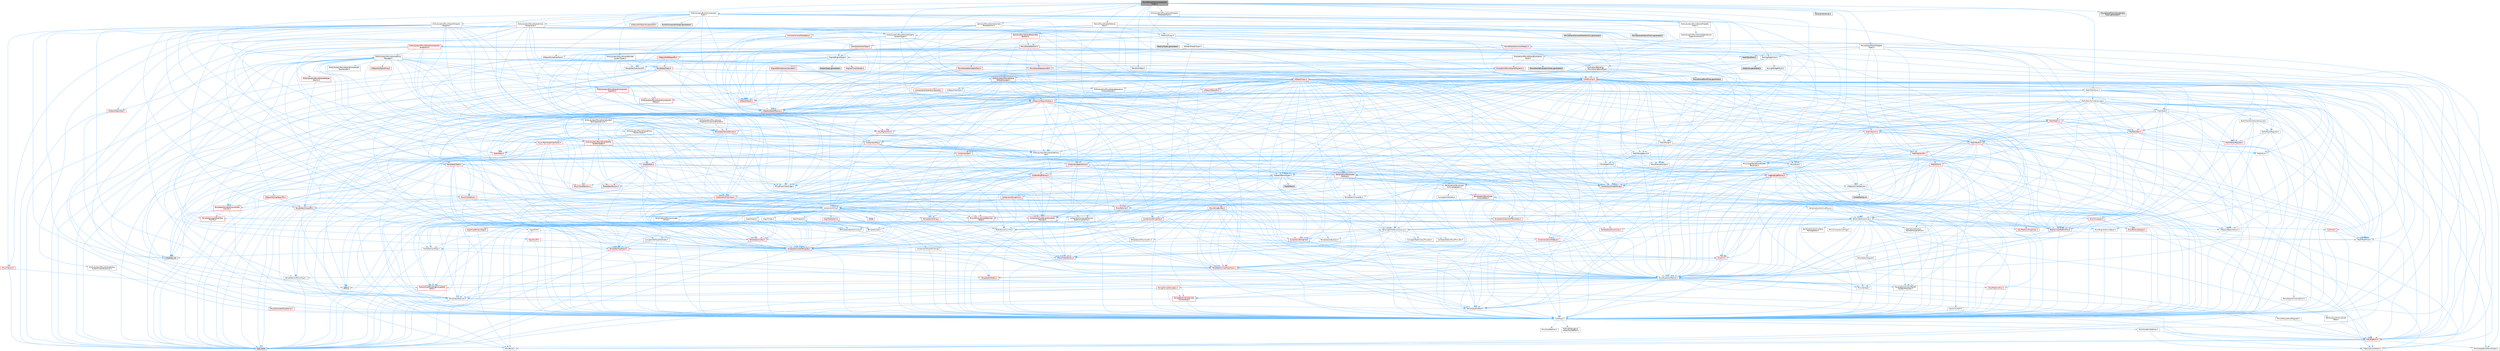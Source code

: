 digraph "MovieSceneTracksComponentTypes.h"
{
 // INTERACTIVE_SVG=YES
 // LATEX_PDF_SIZE
  bgcolor="transparent";
  edge [fontname=Helvetica,fontsize=10,labelfontname=Helvetica,labelfontsize=10];
  node [fontname=Helvetica,fontsize=10,shape=box,height=0.2,width=0.4];
  Node1 [id="Node000001",label="MovieSceneTracksComponent\lTypes.h",height=0.2,width=0.4,color="gray40", fillcolor="grey60", style="filled", fontcolor="black",tooltip=" "];
  Node1 -> Node2 [id="edge1_Node000001_Node000002",color="steelblue1",style="solid",tooltip=" "];
  Node2 [id="Node000002",label="Math/Range.h",height=0.2,width=0.4,color="grey40", fillcolor="white", style="filled",URL="$d9/db6/Range_8h.html",tooltip=" "];
  Node2 -> Node3 [id="edge2_Node000002_Node000003",color="steelblue1",style="solid",tooltip=" "];
  Node3 [id="Node000003",label="CoreTypes.h",height=0.2,width=0.4,color="grey40", fillcolor="white", style="filled",URL="$dc/dec/CoreTypes_8h.html",tooltip=" "];
  Node3 -> Node4 [id="edge3_Node000003_Node000004",color="steelblue1",style="solid",tooltip=" "];
  Node4 [id="Node000004",label="HAL/Platform.h",height=0.2,width=0.4,color="red", fillcolor="#FFF0F0", style="filled",URL="$d9/dd0/Platform_8h.html",tooltip=" "];
  Node4 -> Node5 [id="edge4_Node000004_Node000005",color="steelblue1",style="solid",tooltip=" "];
  Node5 [id="Node000005",label="Misc/Build.h",height=0.2,width=0.4,color="grey40", fillcolor="white", style="filled",URL="$d3/dbb/Build_8h.html",tooltip=" "];
  Node4 -> Node6 [id="edge5_Node000004_Node000006",color="steelblue1",style="solid",tooltip=" "];
  Node6 [id="Node000006",label="Misc/LargeWorldCoordinates.h",height=0.2,width=0.4,color="grey40", fillcolor="white", style="filled",URL="$d2/dcb/LargeWorldCoordinates_8h.html",tooltip=" "];
  Node4 -> Node7 [id="edge6_Node000004_Node000007",color="steelblue1",style="solid",tooltip=" "];
  Node7 [id="Node000007",label="type_traits",height=0.2,width=0.4,color="grey60", fillcolor="#E0E0E0", style="filled",tooltip=" "];
  Node4 -> Node8 [id="edge7_Node000004_Node000008",color="steelblue1",style="solid",tooltip=" "];
  Node8 [id="Node000008",label="PreprocessorHelpers.h",height=0.2,width=0.4,color="grey40", fillcolor="white", style="filled",URL="$db/ddb/PreprocessorHelpers_8h.html",tooltip=" "];
  Node3 -> Node14 [id="edge8_Node000003_Node000014",color="steelblue1",style="solid",tooltip=" "];
  Node14 [id="Node000014",label="ProfilingDebugging\l/UMemoryDefines.h",height=0.2,width=0.4,color="grey40", fillcolor="white", style="filled",URL="$d2/da2/UMemoryDefines_8h.html",tooltip=" "];
  Node3 -> Node15 [id="edge9_Node000003_Node000015",color="steelblue1",style="solid",tooltip=" "];
  Node15 [id="Node000015",label="Misc/CoreMiscDefines.h",height=0.2,width=0.4,color="grey40", fillcolor="white", style="filled",URL="$da/d38/CoreMiscDefines_8h.html",tooltip=" "];
  Node15 -> Node4 [id="edge10_Node000015_Node000004",color="steelblue1",style="solid",tooltip=" "];
  Node15 -> Node8 [id="edge11_Node000015_Node000008",color="steelblue1",style="solid",tooltip=" "];
  Node3 -> Node16 [id="edge12_Node000003_Node000016",color="steelblue1",style="solid",tooltip=" "];
  Node16 [id="Node000016",label="Misc/CoreDefines.h",height=0.2,width=0.4,color="grey40", fillcolor="white", style="filled",URL="$d3/dd2/CoreDefines_8h.html",tooltip=" "];
  Node2 -> Node17 [id="edge13_Node000002_Node000017",color="steelblue1",style="solid",tooltip=" "];
  Node17 [id="Node000017",label="Containers/Array.h",height=0.2,width=0.4,color="grey40", fillcolor="white", style="filled",URL="$df/dd0/Array_8h.html",tooltip=" "];
  Node17 -> Node3 [id="edge14_Node000017_Node000003",color="steelblue1",style="solid",tooltip=" "];
  Node17 -> Node18 [id="edge15_Node000017_Node000018",color="steelblue1",style="solid",tooltip=" "];
  Node18 [id="Node000018",label="Misc/AssertionMacros.h",height=0.2,width=0.4,color="grey40", fillcolor="white", style="filled",URL="$d0/dfa/AssertionMacros_8h.html",tooltip=" "];
  Node18 -> Node3 [id="edge16_Node000018_Node000003",color="steelblue1",style="solid",tooltip=" "];
  Node18 -> Node4 [id="edge17_Node000018_Node000004",color="steelblue1",style="solid",tooltip=" "];
  Node18 -> Node19 [id="edge18_Node000018_Node000019",color="steelblue1",style="solid",tooltip=" "];
  Node19 [id="Node000019",label="HAL/PlatformMisc.h",height=0.2,width=0.4,color="red", fillcolor="#FFF0F0", style="filled",URL="$d0/df5/PlatformMisc_8h.html",tooltip=" "];
  Node19 -> Node3 [id="edge19_Node000019_Node000003",color="steelblue1",style="solid",tooltip=" "];
  Node18 -> Node8 [id="edge20_Node000018_Node000008",color="steelblue1",style="solid",tooltip=" "];
  Node18 -> Node55 [id="edge21_Node000018_Node000055",color="steelblue1",style="solid",tooltip=" "];
  Node55 [id="Node000055",label="Templates/EnableIf.h",height=0.2,width=0.4,color="grey40", fillcolor="white", style="filled",URL="$d7/d60/EnableIf_8h.html",tooltip=" "];
  Node55 -> Node3 [id="edge22_Node000055_Node000003",color="steelblue1",style="solid",tooltip=" "];
  Node18 -> Node56 [id="edge23_Node000018_Node000056",color="steelblue1",style="solid",tooltip=" "];
  Node56 [id="Node000056",label="Templates/IsArrayOrRefOf\lTypeByPredicate.h",height=0.2,width=0.4,color="grey40", fillcolor="white", style="filled",URL="$d6/da1/IsArrayOrRefOfTypeByPredicate_8h.html",tooltip=" "];
  Node56 -> Node3 [id="edge24_Node000056_Node000003",color="steelblue1",style="solid",tooltip=" "];
  Node18 -> Node57 [id="edge25_Node000018_Node000057",color="steelblue1",style="solid",tooltip=" "];
  Node57 [id="Node000057",label="Templates/IsValidVariadic\lFunctionArg.h",height=0.2,width=0.4,color="red", fillcolor="#FFF0F0", style="filled",URL="$d0/dc8/IsValidVariadicFunctionArg_8h.html",tooltip=" "];
  Node57 -> Node3 [id="edge26_Node000057_Node000003",color="steelblue1",style="solid",tooltip=" "];
  Node57 -> Node7 [id="edge27_Node000057_Node000007",color="steelblue1",style="solid",tooltip=" "];
  Node18 -> Node59 [id="edge28_Node000018_Node000059",color="steelblue1",style="solid",tooltip=" "];
  Node59 [id="Node000059",label="Traits/IsCharEncodingCompatible\lWith.h",height=0.2,width=0.4,color="red", fillcolor="#FFF0F0", style="filled",URL="$df/dd1/IsCharEncodingCompatibleWith_8h.html",tooltip=" "];
  Node59 -> Node7 [id="edge29_Node000059_Node000007",color="steelblue1",style="solid",tooltip=" "];
  Node18 -> Node61 [id="edge30_Node000018_Node000061",color="steelblue1",style="solid",tooltip=" "];
  Node61 [id="Node000061",label="Misc/VarArgs.h",height=0.2,width=0.4,color="grey40", fillcolor="white", style="filled",URL="$d5/d6f/VarArgs_8h.html",tooltip=" "];
  Node61 -> Node3 [id="edge31_Node000061_Node000003",color="steelblue1",style="solid",tooltip=" "];
  Node18 -> Node62 [id="edge32_Node000018_Node000062",color="steelblue1",style="solid",tooltip=" "];
  Node62 [id="Node000062",label="String/FormatStringSan.h",height=0.2,width=0.4,color="red", fillcolor="#FFF0F0", style="filled",URL="$d3/d8b/FormatStringSan_8h.html",tooltip=" "];
  Node62 -> Node7 [id="edge33_Node000062_Node000007",color="steelblue1",style="solid",tooltip=" "];
  Node62 -> Node3 [id="edge34_Node000062_Node000003",color="steelblue1",style="solid",tooltip=" "];
  Node62 -> Node63 [id="edge35_Node000062_Node000063",color="steelblue1",style="solid",tooltip=" "];
  Node63 [id="Node000063",label="Templates/Requires.h",height=0.2,width=0.4,color="grey40", fillcolor="white", style="filled",URL="$dc/d96/Requires_8h.html",tooltip=" "];
  Node63 -> Node55 [id="edge36_Node000063_Node000055",color="steelblue1",style="solid",tooltip=" "];
  Node63 -> Node7 [id="edge37_Node000063_Node000007",color="steelblue1",style="solid",tooltip=" "];
  Node62 -> Node57 [id="edge38_Node000062_Node000057",color="steelblue1",style="solid",tooltip=" "];
  Node18 -> Node68 [id="edge39_Node000018_Node000068",color="steelblue1",style="solid",tooltip=" "];
  Node68 [id="Node000068",label="atomic",height=0.2,width=0.4,color="grey60", fillcolor="#E0E0E0", style="filled",tooltip=" "];
  Node17 -> Node69 [id="edge40_Node000017_Node000069",color="steelblue1",style="solid",tooltip=" "];
  Node69 [id="Node000069",label="Misc/IntrusiveUnsetOptional\lState.h",height=0.2,width=0.4,color="red", fillcolor="#FFF0F0", style="filled",URL="$d2/d0a/IntrusiveUnsetOptionalState_8h.html",tooltip=" "];
  Node17 -> Node71 [id="edge41_Node000017_Node000071",color="steelblue1",style="solid",tooltip=" "];
  Node71 [id="Node000071",label="Misc/ReverseIterate.h",height=0.2,width=0.4,color="red", fillcolor="#FFF0F0", style="filled",URL="$db/de3/ReverseIterate_8h.html",tooltip=" "];
  Node71 -> Node4 [id="edge42_Node000071_Node000004",color="steelblue1",style="solid",tooltip=" "];
  Node17 -> Node73 [id="edge43_Node000017_Node000073",color="steelblue1",style="solid",tooltip=" "];
  Node73 [id="Node000073",label="HAL/UnrealMemory.h",height=0.2,width=0.4,color="red", fillcolor="#FFF0F0", style="filled",URL="$d9/d96/UnrealMemory_8h.html",tooltip=" "];
  Node73 -> Node3 [id="edge44_Node000073_Node000003",color="steelblue1",style="solid",tooltip=" "];
  Node17 -> Node94 [id="edge45_Node000017_Node000094",color="steelblue1",style="solid",tooltip=" "];
  Node94 [id="Node000094",label="Templates/UnrealTypeTraits.h",height=0.2,width=0.4,color="red", fillcolor="#FFF0F0", style="filled",URL="$d2/d2d/UnrealTypeTraits_8h.html",tooltip=" "];
  Node94 -> Node3 [id="edge46_Node000094_Node000003",color="steelblue1",style="solid",tooltip=" "];
  Node94 -> Node18 [id="edge47_Node000094_Node000018",color="steelblue1",style="solid",tooltip=" "];
  Node94 -> Node55 [id="edge48_Node000094_Node000055",color="steelblue1",style="solid",tooltip=" "];
  Node94 -> Node96 [id="edge49_Node000094_Node000096",color="steelblue1",style="solid",tooltip=" "];
  Node96 [id="Node000096",label="Templates/Models.h",height=0.2,width=0.4,color="red", fillcolor="#FFF0F0", style="filled",URL="$d3/d0c/Models_8h.html",tooltip=" "];
  Node94 -> Node98 [id="edge50_Node000094_Node000098",color="steelblue1",style="solid",tooltip=" "];
  Node98 [id="Node000098",label="Templates/IsUECoreType.h",height=0.2,width=0.4,color="grey40", fillcolor="white", style="filled",URL="$d1/db8/IsUECoreType_8h.html",tooltip=" "];
  Node98 -> Node3 [id="edge51_Node000098_Node000003",color="steelblue1",style="solid",tooltip=" "];
  Node98 -> Node7 [id="edge52_Node000098_Node000007",color="steelblue1",style="solid",tooltip=" "];
  Node17 -> Node99 [id="edge53_Node000017_Node000099",color="steelblue1",style="solid",tooltip=" "];
  Node99 [id="Node000099",label="Templates/UnrealTemplate.h",height=0.2,width=0.4,color="red", fillcolor="#FFF0F0", style="filled",URL="$d4/d24/UnrealTemplate_8h.html",tooltip=" "];
  Node99 -> Node3 [id="edge54_Node000099_Node000003",color="steelblue1",style="solid",tooltip=" "];
  Node99 -> Node73 [id="edge55_Node000099_Node000073",color="steelblue1",style="solid",tooltip=" "];
  Node99 -> Node94 [id="edge56_Node000099_Node000094",color="steelblue1",style="solid",tooltip=" "];
  Node99 -> Node63 [id="edge57_Node000099_Node000063",color="steelblue1",style="solid",tooltip=" "];
  Node99 -> Node7 [id="edge58_Node000099_Node000007",color="steelblue1",style="solid",tooltip=" "];
  Node17 -> Node105 [id="edge59_Node000017_Node000105",color="steelblue1",style="solid",tooltip=" "];
  Node105 [id="Node000105",label="Containers/AllowShrinking.h",height=0.2,width=0.4,color="grey40", fillcolor="white", style="filled",URL="$d7/d1a/AllowShrinking_8h.html",tooltip=" "];
  Node105 -> Node3 [id="edge60_Node000105_Node000003",color="steelblue1",style="solid",tooltip=" "];
  Node17 -> Node106 [id="edge61_Node000017_Node000106",color="steelblue1",style="solid",tooltip=" "];
  Node106 [id="Node000106",label="Containers/ContainerAllocation\lPolicies.h",height=0.2,width=0.4,color="red", fillcolor="#FFF0F0", style="filled",URL="$d7/dff/ContainerAllocationPolicies_8h.html",tooltip=" "];
  Node106 -> Node3 [id="edge62_Node000106_Node000003",color="steelblue1",style="solid",tooltip=" "];
  Node106 -> Node106 [id="edge63_Node000106_Node000106",color="steelblue1",style="solid",tooltip=" "];
  Node106 -> Node73 [id="edge64_Node000106_Node000073",color="steelblue1",style="solid",tooltip=" "];
  Node106 -> Node41 [id="edge65_Node000106_Node000041",color="steelblue1",style="solid",tooltip=" "];
  Node41 [id="Node000041",label="Math/NumericLimits.h",height=0.2,width=0.4,color="grey40", fillcolor="white", style="filled",URL="$df/d1b/NumericLimits_8h.html",tooltip=" "];
  Node41 -> Node3 [id="edge66_Node000041_Node000003",color="steelblue1",style="solid",tooltip=" "];
  Node106 -> Node18 [id="edge67_Node000106_Node000018",color="steelblue1",style="solid",tooltip=" "];
  Node106 -> Node116 [id="edge68_Node000106_Node000116",color="steelblue1",style="solid",tooltip=" "];
  Node116 [id="Node000116",label="Templates/IsPolymorphic.h",height=0.2,width=0.4,color="grey40", fillcolor="white", style="filled",URL="$dc/d20/IsPolymorphic_8h.html",tooltip=" "];
  Node106 -> Node7 [id="edge69_Node000106_Node000007",color="steelblue1",style="solid",tooltip=" "];
  Node17 -> Node118 [id="edge70_Node000017_Node000118",color="steelblue1",style="solid",tooltip=" "];
  Node118 [id="Node000118",label="Containers/ContainerElement\lTypeCompatibility.h",height=0.2,width=0.4,color="grey40", fillcolor="white", style="filled",URL="$df/ddf/ContainerElementTypeCompatibility_8h.html",tooltip=" "];
  Node118 -> Node3 [id="edge71_Node000118_Node000003",color="steelblue1",style="solid",tooltip=" "];
  Node118 -> Node94 [id="edge72_Node000118_Node000094",color="steelblue1",style="solid",tooltip=" "];
  Node17 -> Node119 [id="edge73_Node000017_Node000119",color="steelblue1",style="solid",tooltip=" "];
  Node119 [id="Node000119",label="Serialization/Archive.h",height=0.2,width=0.4,color="grey40", fillcolor="white", style="filled",URL="$d7/d3b/Archive_8h.html",tooltip=" "];
  Node119 -> Node26 [id="edge74_Node000119_Node000026",color="steelblue1",style="solid",tooltip=" "];
  Node26 [id="Node000026",label="CoreFwd.h",height=0.2,width=0.4,color="red", fillcolor="#FFF0F0", style="filled",URL="$d1/d1e/CoreFwd_8h.html",tooltip=" "];
  Node26 -> Node3 [id="edge75_Node000026_Node000003",color="steelblue1",style="solid",tooltip=" "];
  Node26 -> Node28 [id="edge76_Node000026_Node000028",color="steelblue1",style="solid",tooltip=" "];
  Node28 [id="Node000028",label="Math/MathFwd.h",height=0.2,width=0.4,color="grey40", fillcolor="white", style="filled",URL="$d2/d10/MathFwd_8h.html",tooltip=" "];
  Node28 -> Node4 [id="edge77_Node000028_Node000004",color="steelblue1",style="solid",tooltip=" "];
  Node119 -> Node3 [id="edge78_Node000119_Node000003",color="steelblue1",style="solid",tooltip=" "];
  Node119 -> Node120 [id="edge79_Node000119_Node000120",color="steelblue1",style="solid",tooltip=" "];
  Node120 [id="Node000120",label="HAL/PlatformProperties.h",height=0.2,width=0.4,color="red", fillcolor="#FFF0F0", style="filled",URL="$d9/db0/PlatformProperties_8h.html",tooltip=" "];
  Node120 -> Node3 [id="edge80_Node000120_Node000003",color="steelblue1",style="solid",tooltip=" "];
  Node119 -> Node123 [id="edge81_Node000119_Node000123",color="steelblue1",style="solid",tooltip=" "];
  Node123 [id="Node000123",label="Internationalization\l/TextNamespaceFwd.h",height=0.2,width=0.4,color="grey40", fillcolor="white", style="filled",URL="$d8/d97/TextNamespaceFwd_8h.html",tooltip=" "];
  Node123 -> Node3 [id="edge82_Node000123_Node000003",color="steelblue1",style="solid",tooltip=" "];
  Node119 -> Node28 [id="edge83_Node000119_Node000028",color="steelblue1",style="solid",tooltip=" "];
  Node119 -> Node18 [id="edge84_Node000119_Node000018",color="steelblue1",style="solid",tooltip=" "];
  Node119 -> Node5 [id="edge85_Node000119_Node000005",color="steelblue1",style="solid",tooltip=" "];
  Node119 -> Node42 [id="edge86_Node000119_Node000042",color="steelblue1",style="solid",tooltip=" "];
  Node42 [id="Node000042",label="Misc/CompressionFlags.h",height=0.2,width=0.4,color="grey40", fillcolor="white", style="filled",URL="$d9/d76/CompressionFlags_8h.html",tooltip=" "];
  Node119 -> Node124 [id="edge87_Node000119_Node000124",color="steelblue1",style="solid",tooltip=" "];
  Node124 [id="Node000124",label="Misc/EngineVersionBase.h",height=0.2,width=0.4,color="grey40", fillcolor="white", style="filled",URL="$d5/d2b/EngineVersionBase_8h.html",tooltip=" "];
  Node124 -> Node3 [id="edge88_Node000124_Node000003",color="steelblue1",style="solid",tooltip=" "];
  Node119 -> Node61 [id="edge89_Node000119_Node000061",color="steelblue1",style="solid",tooltip=" "];
  Node119 -> Node125 [id="edge90_Node000119_Node000125",color="steelblue1",style="solid",tooltip=" "];
  Node125 [id="Node000125",label="Serialization/ArchiveCook\lData.h",height=0.2,width=0.4,color="grey40", fillcolor="white", style="filled",URL="$dc/db6/ArchiveCookData_8h.html",tooltip=" "];
  Node125 -> Node4 [id="edge91_Node000125_Node000004",color="steelblue1",style="solid",tooltip=" "];
  Node119 -> Node126 [id="edge92_Node000119_Node000126",color="steelblue1",style="solid",tooltip=" "];
  Node126 [id="Node000126",label="Serialization/ArchiveSave\lPackageData.h",height=0.2,width=0.4,color="grey40", fillcolor="white", style="filled",URL="$d1/d37/ArchiveSavePackageData_8h.html",tooltip=" "];
  Node119 -> Node55 [id="edge93_Node000119_Node000055",color="steelblue1",style="solid",tooltip=" "];
  Node119 -> Node56 [id="edge94_Node000119_Node000056",color="steelblue1",style="solid",tooltip=" "];
  Node119 -> Node127 [id="edge95_Node000119_Node000127",color="steelblue1",style="solid",tooltip=" "];
  Node127 [id="Node000127",label="Templates/IsEnumClass.h",height=0.2,width=0.4,color="red", fillcolor="#FFF0F0", style="filled",URL="$d7/d15/IsEnumClass_8h.html",tooltip=" "];
  Node127 -> Node3 [id="edge96_Node000127_Node000003",color="steelblue1",style="solid",tooltip=" "];
  Node119 -> Node113 [id="edge97_Node000119_Node000113",color="steelblue1",style="solid",tooltip=" "];
  Node113 [id="Node000113",label="Templates/IsSigned.h",height=0.2,width=0.4,color="grey40", fillcolor="white", style="filled",URL="$d8/dd8/IsSigned_8h.html",tooltip=" "];
  Node113 -> Node3 [id="edge98_Node000113_Node000003",color="steelblue1",style="solid",tooltip=" "];
  Node119 -> Node57 [id="edge99_Node000119_Node000057",color="steelblue1",style="solid",tooltip=" "];
  Node119 -> Node99 [id="edge100_Node000119_Node000099",color="steelblue1",style="solid",tooltip=" "];
  Node119 -> Node59 [id="edge101_Node000119_Node000059",color="steelblue1",style="solid",tooltip=" "];
  Node119 -> Node128 [id="edge102_Node000119_Node000128",color="steelblue1",style="solid",tooltip=" "];
  Node128 [id="Node000128",label="UObject/ObjectVersion.h",height=0.2,width=0.4,color="grey40", fillcolor="white", style="filled",URL="$da/d63/ObjectVersion_8h.html",tooltip=" "];
  Node128 -> Node3 [id="edge103_Node000128_Node000003",color="steelblue1",style="solid",tooltip=" "];
  Node17 -> Node129 [id="edge104_Node000017_Node000129",color="steelblue1",style="solid",tooltip=" "];
  Node129 [id="Node000129",label="Serialization/MemoryImage\lWriter.h",height=0.2,width=0.4,color="grey40", fillcolor="white", style="filled",URL="$d0/d08/MemoryImageWriter_8h.html",tooltip=" "];
  Node129 -> Node3 [id="edge105_Node000129_Node000003",color="steelblue1",style="solid",tooltip=" "];
  Node129 -> Node130 [id="edge106_Node000129_Node000130",color="steelblue1",style="solid",tooltip=" "];
  Node130 [id="Node000130",label="Serialization/MemoryLayout.h",height=0.2,width=0.4,color="grey40", fillcolor="white", style="filled",URL="$d7/d66/MemoryLayout_8h.html",tooltip=" "];
  Node130 -> Node131 [id="edge107_Node000130_Node000131",color="steelblue1",style="solid",tooltip=" "];
  Node131 [id="Node000131",label="Concepts/StaticClassProvider.h",height=0.2,width=0.4,color="grey40", fillcolor="white", style="filled",URL="$dd/d83/StaticClassProvider_8h.html",tooltip=" "];
  Node130 -> Node132 [id="edge108_Node000130_Node000132",color="steelblue1",style="solid",tooltip=" "];
  Node132 [id="Node000132",label="Concepts/StaticStructProvider.h",height=0.2,width=0.4,color="grey40", fillcolor="white", style="filled",URL="$d5/d77/StaticStructProvider_8h.html",tooltip=" "];
  Node130 -> Node133 [id="edge109_Node000130_Node000133",color="steelblue1",style="solid",tooltip=" "];
  Node133 [id="Node000133",label="Containers/EnumAsByte.h",height=0.2,width=0.4,color="red", fillcolor="#FFF0F0", style="filled",URL="$d6/d9a/EnumAsByte_8h.html",tooltip=" "];
  Node133 -> Node3 [id="edge110_Node000133_Node000003",color="steelblue1",style="solid",tooltip=" "];
  Node133 -> Node134 [id="edge111_Node000133_Node000134",color="steelblue1",style="solid",tooltip=" "];
  Node134 [id="Node000134",label="Templates/TypeHash.h",height=0.2,width=0.4,color="red", fillcolor="#FFF0F0", style="filled",URL="$d1/d62/TypeHash_8h.html",tooltip=" "];
  Node134 -> Node3 [id="edge112_Node000134_Node000003",color="steelblue1",style="solid",tooltip=" "];
  Node134 -> Node63 [id="edge113_Node000134_Node000063",color="steelblue1",style="solid",tooltip=" "];
  Node134 -> Node135 [id="edge114_Node000134_Node000135",color="steelblue1",style="solid",tooltip=" "];
  Node135 [id="Node000135",label="Misc/Crc.h",height=0.2,width=0.4,color="red", fillcolor="#FFF0F0", style="filled",URL="$d4/dd2/Crc_8h.html",tooltip=" "];
  Node135 -> Node3 [id="edge115_Node000135_Node000003",color="steelblue1",style="solid",tooltip=" "];
  Node135 -> Node18 [id="edge116_Node000135_Node000018",color="steelblue1",style="solid",tooltip=" "];
  Node135 -> Node94 [id="edge117_Node000135_Node000094",color="steelblue1",style="solid",tooltip=" "];
  Node134 -> Node7 [id="edge118_Node000134_Node000007",color="steelblue1",style="solid",tooltip=" "];
  Node130 -> Node21 [id="edge119_Node000130_Node000021",color="steelblue1",style="solid",tooltip=" "];
  Node21 [id="Node000021",label="Containers/StringFwd.h",height=0.2,width=0.4,color="red", fillcolor="#FFF0F0", style="filled",URL="$df/d37/StringFwd_8h.html",tooltip=" "];
  Node21 -> Node3 [id="edge120_Node000021_Node000003",color="steelblue1",style="solid",tooltip=" "];
  Node21 -> Node22 [id="edge121_Node000021_Node000022",color="steelblue1",style="solid",tooltip=" "];
  Node22 [id="Node000022",label="Traits/ElementType.h",height=0.2,width=0.4,color="grey40", fillcolor="white", style="filled",URL="$d5/d4f/ElementType_8h.html",tooltip=" "];
  Node22 -> Node4 [id="edge122_Node000022_Node000004",color="steelblue1",style="solid",tooltip=" "];
  Node22 -> Node23 [id="edge123_Node000022_Node000023",color="steelblue1",style="solid",tooltip=" "];
  Node23 [id="Node000023",label="initializer_list",height=0.2,width=0.4,color="grey60", fillcolor="#E0E0E0", style="filled",tooltip=" "];
  Node22 -> Node7 [id="edge124_Node000022_Node000007",color="steelblue1",style="solid",tooltip=" "];
  Node130 -> Node73 [id="edge125_Node000130_Node000073",color="steelblue1",style="solid",tooltip=" "];
  Node130 -> Node141 [id="edge126_Node000130_Node000141",color="steelblue1",style="solid",tooltip=" "];
  Node141 [id="Node000141",label="Misc/DelayedAutoRegister.h",height=0.2,width=0.4,color="grey40", fillcolor="white", style="filled",URL="$d1/dda/DelayedAutoRegister_8h.html",tooltip=" "];
  Node141 -> Node4 [id="edge127_Node000141_Node000004",color="steelblue1",style="solid",tooltip=" "];
  Node130 -> Node55 [id="edge128_Node000130_Node000055",color="steelblue1",style="solid",tooltip=" "];
  Node130 -> Node142 [id="edge129_Node000130_Node000142",color="steelblue1",style="solid",tooltip=" "];
  Node142 [id="Node000142",label="Templates/IsAbstract.h",height=0.2,width=0.4,color="grey40", fillcolor="white", style="filled",URL="$d8/db7/IsAbstract_8h.html",tooltip=" "];
  Node130 -> Node116 [id="edge130_Node000130_Node000116",color="steelblue1",style="solid",tooltip=" "];
  Node130 -> Node96 [id="edge131_Node000130_Node000096",color="steelblue1",style="solid",tooltip=" "];
  Node130 -> Node99 [id="edge132_Node000130_Node000099",color="steelblue1",style="solid",tooltip=" "];
  Node17 -> Node143 [id="edge133_Node000017_Node000143",color="steelblue1",style="solid",tooltip=" "];
  Node143 [id="Node000143",label="Algo/Heapify.h",height=0.2,width=0.4,color="grey40", fillcolor="white", style="filled",URL="$d0/d2a/Heapify_8h.html",tooltip=" "];
  Node143 -> Node144 [id="edge134_Node000143_Node000144",color="steelblue1",style="solid",tooltip=" "];
  Node144 [id="Node000144",label="Algo/Impl/BinaryHeap.h",height=0.2,width=0.4,color="red", fillcolor="#FFF0F0", style="filled",URL="$d7/da3/Algo_2Impl_2BinaryHeap_8h.html",tooltip=" "];
  Node144 -> Node145 [id="edge135_Node000144_Node000145",color="steelblue1",style="solid",tooltip=" "];
  Node145 [id="Node000145",label="Templates/Invoke.h",height=0.2,width=0.4,color="red", fillcolor="#FFF0F0", style="filled",URL="$d7/deb/Invoke_8h.html",tooltip=" "];
  Node145 -> Node3 [id="edge136_Node000145_Node000003",color="steelblue1",style="solid",tooltip=" "];
  Node145 -> Node99 [id="edge137_Node000145_Node000099",color="steelblue1",style="solid",tooltip=" "];
  Node145 -> Node7 [id="edge138_Node000145_Node000007",color="steelblue1",style="solid",tooltip=" "];
  Node144 -> Node7 [id="edge139_Node000144_Node000007",color="steelblue1",style="solid",tooltip=" "];
  Node143 -> Node149 [id="edge140_Node000143_Node000149",color="steelblue1",style="solid",tooltip=" "];
  Node149 [id="Node000149",label="Templates/IdentityFunctor.h",height=0.2,width=0.4,color="grey40", fillcolor="white", style="filled",URL="$d7/d2e/IdentityFunctor_8h.html",tooltip=" "];
  Node149 -> Node4 [id="edge141_Node000149_Node000004",color="steelblue1",style="solid",tooltip=" "];
  Node143 -> Node145 [id="edge142_Node000143_Node000145",color="steelblue1",style="solid",tooltip=" "];
  Node143 -> Node150 [id="edge143_Node000143_Node000150",color="steelblue1",style="solid",tooltip=" "];
  Node150 [id="Node000150",label="Templates/Less.h",height=0.2,width=0.4,color="grey40", fillcolor="white", style="filled",URL="$de/dc8/Less_8h.html",tooltip=" "];
  Node150 -> Node3 [id="edge144_Node000150_Node000003",color="steelblue1",style="solid",tooltip=" "];
  Node150 -> Node99 [id="edge145_Node000150_Node000099",color="steelblue1",style="solid",tooltip=" "];
  Node143 -> Node99 [id="edge146_Node000143_Node000099",color="steelblue1",style="solid",tooltip=" "];
  Node17 -> Node151 [id="edge147_Node000017_Node000151",color="steelblue1",style="solid",tooltip=" "];
  Node151 [id="Node000151",label="Algo/HeapSort.h",height=0.2,width=0.4,color="grey40", fillcolor="white", style="filled",URL="$d3/d92/HeapSort_8h.html",tooltip=" "];
  Node151 -> Node144 [id="edge148_Node000151_Node000144",color="steelblue1",style="solid",tooltip=" "];
  Node151 -> Node149 [id="edge149_Node000151_Node000149",color="steelblue1",style="solid",tooltip=" "];
  Node151 -> Node150 [id="edge150_Node000151_Node000150",color="steelblue1",style="solid",tooltip=" "];
  Node151 -> Node99 [id="edge151_Node000151_Node000099",color="steelblue1",style="solid",tooltip=" "];
  Node17 -> Node152 [id="edge152_Node000017_Node000152",color="steelblue1",style="solid",tooltip=" "];
  Node152 [id="Node000152",label="Algo/IsHeap.h",height=0.2,width=0.4,color="grey40", fillcolor="white", style="filled",URL="$de/d32/IsHeap_8h.html",tooltip=" "];
  Node152 -> Node144 [id="edge153_Node000152_Node000144",color="steelblue1",style="solid",tooltip=" "];
  Node152 -> Node149 [id="edge154_Node000152_Node000149",color="steelblue1",style="solid",tooltip=" "];
  Node152 -> Node145 [id="edge155_Node000152_Node000145",color="steelblue1",style="solid",tooltip=" "];
  Node152 -> Node150 [id="edge156_Node000152_Node000150",color="steelblue1",style="solid",tooltip=" "];
  Node152 -> Node99 [id="edge157_Node000152_Node000099",color="steelblue1",style="solid",tooltip=" "];
  Node17 -> Node144 [id="edge158_Node000017_Node000144",color="steelblue1",style="solid",tooltip=" "];
  Node17 -> Node153 [id="edge159_Node000017_Node000153",color="steelblue1",style="solid",tooltip=" "];
  Node153 [id="Node000153",label="Algo/StableSort.h",height=0.2,width=0.4,color="red", fillcolor="#FFF0F0", style="filled",URL="$d7/d3c/StableSort_8h.html",tooltip=" "];
  Node153 -> Node149 [id="edge160_Node000153_Node000149",color="steelblue1",style="solid",tooltip=" "];
  Node153 -> Node145 [id="edge161_Node000153_Node000145",color="steelblue1",style="solid",tooltip=" "];
  Node153 -> Node150 [id="edge162_Node000153_Node000150",color="steelblue1",style="solid",tooltip=" "];
  Node153 -> Node99 [id="edge163_Node000153_Node000099",color="steelblue1",style="solid",tooltip=" "];
  Node17 -> Node156 [id="edge164_Node000017_Node000156",color="steelblue1",style="solid",tooltip=" "];
  Node156 [id="Node000156",label="Concepts/GetTypeHashable.h",height=0.2,width=0.4,color="grey40", fillcolor="white", style="filled",URL="$d3/da2/GetTypeHashable_8h.html",tooltip=" "];
  Node156 -> Node3 [id="edge165_Node000156_Node000003",color="steelblue1",style="solid",tooltip=" "];
  Node156 -> Node134 [id="edge166_Node000156_Node000134",color="steelblue1",style="solid",tooltip=" "];
  Node17 -> Node149 [id="edge167_Node000017_Node000149",color="steelblue1",style="solid",tooltip=" "];
  Node17 -> Node145 [id="edge168_Node000017_Node000145",color="steelblue1",style="solid",tooltip=" "];
  Node17 -> Node150 [id="edge169_Node000017_Node000150",color="steelblue1",style="solid",tooltip=" "];
  Node17 -> Node157 [id="edge170_Node000017_Node000157",color="steelblue1",style="solid",tooltip=" "];
  Node157 [id="Node000157",label="Templates/LosesQualifiers\lFromTo.h",height=0.2,width=0.4,color="red", fillcolor="#FFF0F0", style="filled",URL="$d2/db3/LosesQualifiersFromTo_8h.html",tooltip=" "];
  Node157 -> Node7 [id="edge171_Node000157_Node000007",color="steelblue1",style="solid",tooltip=" "];
  Node17 -> Node63 [id="edge172_Node000017_Node000063",color="steelblue1",style="solid",tooltip=" "];
  Node17 -> Node158 [id="edge173_Node000017_Node000158",color="steelblue1",style="solid",tooltip=" "];
  Node158 [id="Node000158",label="Templates/Sorting.h",height=0.2,width=0.4,color="red", fillcolor="#FFF0F0", style="filled",URL="$d3/d9e/Sorting_8h.html",tooltip=" "];
  Node158 -> Node3 [id="edge174_Node000158_Node000003",color="steelblue1",style="solid",tooltip=" "];
  Node158 -> Node150 [id="edge175_Node000158_Node000150",color="steelblue1",style="solid",tooltip=" "];
  Node17 -> Node162 [id="edge176_Node000017_Node000162",color="steelblue1",style="solid",tooltip=" "];
  Node162 [id="Node000162",label="Templates/AlignmentTemplates.h",height=0.2,width=0.4,color="red", fillcolor="#FFF0F0", style="filled",URL="$dd/d32/AlignmentTemplates_8h.html",tooltip=" "];
  Node162 -> Node3 [id="edge177_Node000162_Node000003",color="steelblue1",style="solid",tooltip=" "];
  Node17 -> Node22 [id="edge178_Node000017_Node000022",color="steelblue1",style="solid",tooltip=" "];
  Node17 -> Node114 [id="edge179_Node000017_Node000114",color="steelblue1",style="solid",tooltip=" "];
  Node114 [id="Node000114",label="limits",height=0.2,width=0.4,color="grey60", fillcolor="#E0E0E0", style="filled",tooltip=" "];
  Node17 -> Node7 [id="edge180_Node000017_Node000007",color="steelblue1",style="solid",tooltip=" "];
  Node2 -> Node18 [id="edge181_Node000002_Node000018",color="steelblue1",style="solid",tooltip=" "];
  Node2 -> Node163 [id="edge182_Node000002_Node000163",color="steelblue1",style="solid",tooltip=" "];
  Node163 [id="Node000163",label="Misc/DateTime.h",height=0.2,width=0.4,color="grey40", fillcolor="white", style="filled",URL="$d1/de9/DateTime_8h.html",tooltip=" "];
  Node163 -> Node21 [id="edge183_Node000163_Node000021",color="steelblue1",style="solid",tooltip=" "];
  Node163 -> Node164 [id="edge184_Node000163_Node000164",color="steelblue1",style="solid",tooltip=" "];
  Node164 [id="Node000164",label="Containers/UnrealString.h",height=0.2,width=0.4,color="red", fillcolor="#FFF0F0", style="filled",URL="$d5/dba/UnrealString_8h.html",tooltip=" "];
  Node163 -> Node3 [id="edge185_Node000163_Node000003",color="steelblue1",style="solid",tooltip=" "];
  Node163 -> Node168 [id="edge186_Node000163_Node000168",color="steelblue1",style="solid",tooltip=" "];
  Node168 [id="Node000168",label="Misc/Timespan.h",height=0.2,width=0.4,color="red", fillcolor="#FFF0F0", style="filled",URL="$da/dd9/Timespan_8h.html",tooltip=" "];
  Node168 -> Node3 [id="edge187_Node000168_Node000003",color="steelblue1",style="solid",tooltip=" "];
  Node168 -> Node161 [id="edge188_Node000168_Node000161",color="steelblue1",style="solid",tooltip=" "];
  Node161 [id="Node000161",label="Math/UnrealMathUtility.h",height=0.2,width=0.4,color="red", fillcolor="#FFF0F0", style="filled",URL="$db/db8/UnrealMathUtility_8h.html",tooltip=" "];
  Node161 -> Node3 [id="edge189_Node000161_Node000003",color="steelblue1",style="solid",tooltip=" "];
  Node161 -> Node18 [id="edge190_Node000161_Node000018",color="steelblue1",style="solid",tooltip=" "];
  Node161 -> Node28 [id="edge191_Node000161_Node000028",color="steelblue1",style="solid",tooltip=" "];
  Node161 -> Node63 [id="edge192_Node000161_Node000063",color="steelblue1",style="solid",tooltip=" "];
  Node168 -> Node18 [id="edge193_Node000168_Node000018",color="steelblue1",style="solid",tooltip=" "];
  Node163 -> Node119 [id="edge194_Node000163_Node000119",color="steelblue1",style="solid",tooltip=" "];
  Node163 -> Node170 [id="edge195_Node000163_Node000170",color="steelblue1",style="solid",tooltip=" "];
  Node170 [id="Node000170",label="Serialization/Structured\lArchive.h",height=0.2,width=0.4,color="red", fillcolor="#FFF0F0", style="filled",URL="$d9/d1e/StructuredArchive_8h.html",tooltip=" "];
  Node170 -> Node17 [id="edge196_Node000170_Node000017",color="steelblue1",style="solid",tooltip=" "];
  Node170 -> Node106 [id="edge197_Node000170_Node000106",color="steelblue1",style="solid",tooltip=" "];
  Node170 -> Node3 [id="edge198_Node000170_Node000003",color="steelblue1",style="solid",tooltip=" "];
  Node170 -> Node5 [id="edge199_Node000170_Node000005",color="steelblue1",style="solid",tooltip=" "];
  Node170 -> Node119 [id="edge200_Node000170_Node000119",color="steelblue1",style="solid",tooltip=" "];
  Node170 -> Node174 [id="edge201_Node000170_Node000174",color="steelblue1",style="solid",tooltip=" "];
  Node174 [id="Node000174",label="Serialization/Structured\lArchiveAdapters.h",height=0.2,width=0.4,color="grey40", fillcolor="white", style="filled",URL="$d3/de1/StructuredArchiveAdapters_8h.html",tooltip=" "];
  Node174 -> Node3 [id="edge202_Node000174_Node000003",color="steelblue1",style="solid",tooltip=" "];
  Node174 -> Node175 [id="edge203_Node000174_Node000175",color="steelblue1",style="solid",tooltip=" "];
  Node175 [id="Node000175",label="Concepts/Insertable.h",height=0.2,width=0.4,color="grey40", fillcolor="white", style="filled",URL="$d8/d3b/Insertable_8h.html",tooltip=" "];
  Node174 -> Node96 [id="edge204_Node000174_Node000096",color="steelblue1",style="solid",tooltip=" "];
  Node174 -> Node176 [id="edge205_Node000174_Node000176",color="steelblue1",style="solid",tooltip=" "];
  Node176 [id="Node000176",label="Serialization/ArchiveProxy.h",height=0.2,width=0.4,color="grey40", fillcolor="white", style="filled",URL="$dc/dda/ArchiveProxy_8h.html",tooltip=" "];
  Node176 -> Node3 [id="edge206_Node000176_Node000003",color="steelblue1",style="solid",tooltip=" "];
  Node176 -> Node123 [id="edge207_Node000176_Node000123",color="steelblue1",style="solid",tooltip=" "];
  Node176 -> Node119 [id="edge208_Node000176_Node000119",color="steelblue1",style="solid",tooltip=" "];
  Node174 -> Node177 [id="edge209_Node000174_Node000177",color="steelblue1",style="solid",tooltip=" "];
  Node177 [id="Node000177",label="Serialization/Structured\lArchiveSlots.h",height=0.2,width=0.4,color="red", fillcolor="#FFF0F0", style="filled",URL="$d2/d87/StructuredArchiveSlots_8h.html",tooltip=" "];
  Node177 -> Node17 [id="edge210_Node000177_Node000017",color="steelblue1",style="solid",tooltip=" "];
  Node177 -> Node3 [id="edge211_Node000177_Node000003",color="steelblue1",style="solid",tooltip=" "];
  Node177 -> Node5 [id="edge212_Node000177_Node000005",color="steelblue1",style="solid",tooltip=" "];
  Node177 -> Node178 [id="edge213_Node000177_Node000178",color="steelblue1",style="solid",tooltip=" "];
  Node178 [id="Node000178",label="Misc/Optional.h",height=0.2,width=0.4,color="red", fillcolor="#FFF0F0", style="filled",URL="$d2/dae/Optional_8h.html",tooltip=" "];
  Node178 -> Node3 [id="edge214_Node000178_Node000003",color="steelblue1",style="solid",tooltip=" "];
  Node178 -> Node18 [id="edge215_Node000178_Node000018",color="steelblue1",style="solid",tooltip=" "];
  Node178 -> Node69 [id="edge216_Node000178_Node000069",color="steelblue1",style="solid",tooltip=" "];
  Node178 -> Node99 [id="edge217_Node000178_Node000099",color="steelblue1",style="solid",tooltip=" "];
  Node178 -> Node119 [id="edge218_Node000178_Node000119",color="steelblue1",style="solid",tooltip=" "];
  Node177 -> Node119 [id="edge219_Node000177_Node000119",color="steelblue1",style="solid",tooltip=" "];
  Node177 -> Node55 [id="edge220_Node000177_Node000055",color="steelblue1",style="solid",tooltip=" "];
  Node177 -> Node127 [id="edge221_Node000177_Node000127",color="steelblue1",style="solid",tooltip=" "];
  Node174 -> Node181 [id="edge222_Node000174_Node000181",color="steelblue1",style="solid",tooltip=" "];
  Node181 [id="Node000181",label="Templates/UniqueObj.h",height=0.2,width=0.4,color="grey40", fillcolor="white", style="filled",URL="$da/d95/UniqueObj_8h.html",tooltip=" "];
  Node181 -> Node3 [id="edge223_Node000181_Node000003",color="steelblue1",style="solid",tooltip=" "];
  Node181 -> Node182 [id="edge224_Node000181_Node000182",color="steelblue1",style="solid",tooltip=" "];
  Node182 [id="Node000182",label="Templates/UniquePtr.h",height=0.2,width=0.4,color="red", fillcolor="#FFF0F0", style="filled",URL="$de/d1a/UniquePtr_8h.html",tooltip=" "];
  Node182 -> Node3 [id="edge225_Node000182_Node000003",color="steelblue1",style="solid",tooltip=" "];
  Node182 -> Node99 [id="edge226_Node000182_Node000099",color="steelblue1",style="solid",tooltip=" "];
  Node182 -> Node63 [id="edge227_Node000182_Node000063",color="steelblue1",style="solid",tooltip=" "];
  Node182 -> Node130 [id="edge228_Node000182_Node000130",color="steelblue1",style="solid",tooltip=" "];
  Node182 -> Node7 [id="edge229_Node000182_Node000007",color="steelblue1",style="solid",tooltip=" "];
  Node170 -> Node177 [id="edge230_Node000170_Node000177",color="steelblue1",style="solid",tooltip=" "];
  Node170 -> Node181 [id="edge231_Node000170_Node000181",color="steelblue1",style="solid",tooltip=" "];
  Node163 -> Node134 [id="edge232_Node000163_Node000134",color="steelblue1",style="solid",tooltip=" "];
  Node2 -> Node186 [id="edge233_Node000002_Node000186",color="steelblue1",style="solid",tooltip=" "];
  Node186 [id="Node000186",label="Math/RangeBound.h",height=0.2,width=0.4,color="grey40", fillcolor="white", style="filled",URL="$d7/dd8/RangeBound_8h.html",tooltip=" "];
  Node186 -> Node3 [id="edge234_Node000186_Node000003",color="steelblue1",style="solid",tooltip=" "];
  Node186 -> Node18 [id="edge235_Node000186_Node000018",color="steelblue1",style="solid",tooltip=" "];
  Node186 -> Node134 [id="edge236_Node000186_Node000134",color="steelblue1",style="solid",tooltip=" "];
  Node186 -> Node133 [id="edge237_Node000186_Node000133",color="steelblue1",style="solid",tooltip=" "];
  Node186 -> Node187 [id="edge238_Node000186_Node000187",color="steelblue1",style="solid",tooltip=" "];
  Node187 [id="Node000187",label="Misc/FrameNumber.h",height=0.2,width=0.4,color="grey40", fillcolor="white", style="filled",URL="$dd/dbd/FrameNumber_8h.html",tooltip=" "];
  Node187 -> Node3 [id="edge239_Node000187_Node000003",color="steelblue1",style="solid",tooltip=" "];
  Node187 -> Node41 [id="edge240_Node000187_Node000041",color="steelblue1",style="solid",tooltip=" "];
  Node187 -> Node161 [id="edge241_Node000187_Node000161",color="steelblue1",style="solid",tooltip=" "];
  Node187 -> Node55 [id="edge242_Node000187_Node000055",color="steelblue1",style="solid",tooltip=" "];
  Node187 -> Node94 [id="edge243_Node000187_Node000094",color="steelblue1",style="solid",tooltip=" "];
  Node186 -> Node163 [id="edge244_Node000186_Node000163",color="steelblue1",style="solid",tooltip=" "];
  Node2 -> Node187 [id="edge245_Node000002_Node000187",color="steelblue1",style="solid",tooltip=" "];
  Node2 -> Node119 [id="edge246_Node000002_Node000119",color="steelblue1",style="solid",tooltip=" "];
  Node1 -> Node188 [id="edge247_Node000001_Node000188",color="steelblue1",style="solid",tooltip=" "];
  Node188 [id="Node000188",label="Math/Transform.h",height=0.2,width=0.4,color="grey40", fillcolor="white", style="filled",URL="$de/d05/Math_2Transform_8h.html",tooltip=" "];
  Node188 -> Node3 [id="edge248_Node000188_Node000003",color="steelblue1",style="solid",tooltip=" "];
  Node188 -> Node8 [id="edge249_Node000188_Node000008",color="steelblue1",style="solid",tooltip=" "];
  Node188 -> Node28 [id="edge250_Node000188_Node000028",color="steelblue1",style="solid",tooltip=" "];
  Node188 -> Node189 [id="edge251_Node000188_Node000189",color="steelblue1",style="solid",tooltip=" "];
  Node189 [id="Node000189",label="Math/Quat.h",height=0.2,width=0.4,color="grey40", fillcolor="white", style="filled",URL="$d9/de9/Quat_8h.html",tooltip=" "];
  Node189 -> Node3 [id="edge252_Node000189_Node000003",color="steelblue1",style="solid",tooltip=" "];
  Node189 -> Node18 [id="edge253_Node000189_Node000018",color="steelblue1",style="solid",tooltip=" "];
  Node189 -> Node161 [id="edge254_Node000189_Node000161",color="steelblue1",style="solid",tooltip=" "];
  Node189 -> Node164 [id="edge255_Node000189_Node000164",color="steelblue1",style="solid",tooltip=" "];
  Node189 -> Node190 [id="edge256_Node000189_Node000190",color="steelblue1",style="solid",tooltip=" "];
  Node190 [id="Node000190",label="Logging/LogMacros.h",height=0.2,width=0.4,color="red", fillcolor="#FFF0F0", style="filled",URL="$d0/d16/LogMacros_8h.html",tooltip=" "];
  Node190 -> Node164 [id="edge257_Node000190_Node000164",color="steelblue1",style="solid",tooltip=" "];
  Node190 -> Node3 [id="edge258_Node000190_Node000003",color="steelblue1",style="solid",tooltip=" "];
  Node190 -> Node8 [id="edge259_Node000190_Node000008",color="steelblue1",style="solid",tooltip=" "];
  Node190 -> Node18 [id="edge260_Node000190_Node000018",color="steelblue1",style="solid",tooltip=" "];
  Node190 -> Node5 [id="edge261_Node000190_Node000005",color="steelblue1",style="solid",tooltip=" "];
  Node190 -> Node61 [id="edge262_Node000190_Node000061",color="steelblue1",style="solid",tooltip=" "];
  Node190 -> Node62 [id="edge263_Node000190_Node000062",color="steelblue1",style="solid",tooltip=" "];
  Node190 -> Node55 [id="edge264_Node000190_Node000055",color="steelblue1",style="solid",tooltip=" "];
  Node190 -> Node56 [id="edge265_Node000190_Node000056",color="steelblue1",style="solid",tooltip=" "];
  Node190 -> Node57 [id="edge266_Node000190_Node000057",color="steelblue1",style="solid",tooltip=" "];
  Node190 -> Node59 [id="edge267_Node000190_Node000059",color="steelblue1",style="solid",tooltip=" "];
  Node190 -> Node7 [id="edge268_Node000190_Node000007",color="steelblue1",style="solid",tooltip=" "];
  Node189 -> Node28 [id="edge269_Node000189_Node000028",color="steelblue1",style="solid",tooltip=" "];
  Node189 -> Node207 [id="edge270_Node000189_Node000207",color="steelblue1",style="solid",tooltip=" "];
  Node207 [id="Node000207",label="Math/Vector.h",height=0.2,width=0.4,color="red", fillcolor="#FFF0F0", style="filled",URL="$d6/dbe/Vector_8h.html",tooltip=" "];
  Node207 -> Node3 [id="edge271_Node000207_Node000003",color="steelblue1",style="solid",tooltip=" "];
  Node207 -> Node18 [id="edge272_Node000207_Node000018",color="steelblue1",style="solid",tooltip=" "];
  Node207 -> Node28 [id="edge273_Node000207_Node000028",color="steelblue1",style="solid",tooltip=" "];
  Node207 -> Node41 [id="edge274_Node000207_Node000041",color="steelblue1",style="solid",tooltip=" "];
  Node207 -> Node135 [id="edge275_Node000207_Node000135",color="steelblue1",style="solid",tooltip=" "];
  Node207 -> Node161 [id="edge276_Node000207_Node000161",color="steelblue1",style="solid",tooltip=" "];
  Node207 -> Node164 [id="edge277_Node000207_Node000164",color="steelblue1",style="solid",tooltip=" "];
  Node207 -> Node211 [id="edge278_Node000207_Node000211",color="steelblue1",style="solid",tooltip=" "];
  Node211 [id="Node000211",label="Misc/LargeWorldCoordinates\lSerializer.h",height=0.2,width=0.4,color="grey40", fillcolor="white", style="filled",URL="$d7/df9/LargeWorldCoordinatesSerializer_8h.html",tooltip=" "];
  Node211 -> Node192 [id="edge279_Node000211_Node000192",color="steelblue1",style="solid",tooltip=" "];
  Node192 [id="Node000192",label="UObject/NameTypes.h",height=0.2,width=0.4,color="grey40", fillcolor="white", style="filled",URL="$d6/d35/NameTypes_8h.html",tooltip=" "];
  Node192 -> Node3 [id="edge280_Node000192_Node000003",color="steelblue1",style="solid",tooltip=" "];
  Node192 -> Node18 [id="edge281_Node000192_Node000018",color="steelblue1",style="solid",tooltip=" "];
  Node192 -> Node73 [id="edge282_Node000192_Node000073",color="steelblue1",style="solid",tooltip=" "];
  Node192 -> Node94 [id="edge283_Node000192_Node000094",color="steelblue1",style="solid",tooltip=" "];
  Node192 -> Node99 [id="edge284_Node000192_Node000099",color="steelblue1",style="solid",tooltip=" "];
  Node192 -> Node164 [id="edge285_Node000192_Node000164",color="steelblue1",style="solid",tooltip=" "];
  Node192 -> Node193 [id="edge286_Node000192_Node000193",color="steelblue1",style="solid",tooltip=" "];
  Node193 [id="Node000193",label="HAL/CriticalSection.h",height=0.2,width=0.4,color="red", fillcolor="#FFF0F0", style="filled",URL="$d6/d90/CriticalSection_8h.html",tooltip=" "];
  Node192 -> Node196 [id="edge287_Node000192_Node000196",color="steelblue1",style="solid",tooltip=" "];
  Node196 [id="Node000196",label="Containers/StringConv.h",height=0.2,width=0.4,color="red", fillcolor="#FFF0F0", style="filled",URL="$d3/ddf/StringConv_8h.html",tooltip=" "];
  Node196 -> Node3 [id="edge288_Node000196_Node000003",color="steelblue1",style="solid",tooltip=" "];
  Node196 -> Node18 [id="edge289_Node000196_Node000018",color="steelblue1",style="solid",tooltip=" "];
  Node196 -> Node106 [id="edge290_Node000196_Node000106",color="steelblue1",style="solid",tooltip=" "];
  Node196 -> Node17 [id="edge291_Node000196_Node000017",color="steelblue1",style="solid",tooltip=" "];
  Node196 -> Node99 [id="edge292_Node000196_Node000099",color="steelblue1",style="solid",tooltip=" "];
  Node196 -> Node94 [id="edge293_Node000196_Node000094",color="steelblue1",style="solid",tooltip=" "];
  Node196 -> Node22 [id="edge294_Node000196_Node000022",color="steelblue1",style="solid",tooltip=" "];
  Node196 -> Node59 [id="edge295_Node000196_Node000059",color="steelblue1",style="solid",tooltip=" "];
  Node196 -> Node7 [id="edge296_Node000196_Node000007",color="steelblue1",style="solid",tooltip=" "];
  Node192 -> Node21 [id="edge297_Node000192_Node000021",color="steelblue1",style="solid",tooltip=" "];
  Node192 -> Node197 [id="edge298_Node000192_Node000197",color="steelblue1",style="solid",tooltip=" "];
  Node197 [id="Node000197",label="UObject/UnrealNames.h",height=0.2,width=0.4,color="grey40", fillcolor="white", style="filled",URL="$d8/db1/UnrealNames_8h.html",tooltip=" "];
  Node197 -> Node3 [id="edge299_Node000197_Node000003",color="steelblue1",style="solid",tooltip=" "];
  Node197 -> Node198 [id="edge300_Node000197_Node000198",color="steelblue1",style="solid",tooltip=" "];
  Node198 [id="Node000198",label="UnrealNames.inl",height=0.2,width=0.4,color="grey60", fillcolor="#E0E0E0", style="filled",tooltip=" "];
  Node192 -> Node81 [id="edge301_Node000192_Node000081",color="steelblue1",style="solid",tooltip=" "];
  Node81 [id="Node000081",label="Templates/Atomic.h",height=0.2,width=0.4,color="red", fillcolor="#FFF0F0", style="filled",URL="$d3/d91/Atomic_8h.html",tooltip=" "];
  Node81 -> Node68 [id="edge302_Node000081_Node000068",color="steelblue1",style="solid",tooltip=" "];
  Node192 -> Node130 [id="edge303_Node000192_Node000130",color="steelblue1",style="solid",tooltip=" "];
  Node192 -> Node69 [id="edge304_Node000192_Node000069",color="steelblue1",style="solid",tooltip=" "];
  Node192 -> Node199 [id="edge305_Node000192_Node000199",color="steelblue1",style="solid",tooltip=" "];
  Node199 [id="Node000199",label="Misc/StringBuilder.h",height=0.2,width=0.4,color="red", fillcolor="#FFF0F0", style="filled",URL="$d4/d52/StringBuilder_8h.html",tooltip=" "];
  Node199 -> Node21 [id="edge306_Node000199_Node000021",color="steelblue1",style="solid",tooltip=" "];
  Node199 -> Node200 [id="edge307_Node000199_Node000200",color="steelblue1",style="solid",tooltip=" "];
  Node200 [id="Node000200",label="Containers/StringView.h",height=0.2,width=0.4,color="red", fillcolor="#FFF0F0", style="filled",URL="$dd/dea/StringView_8h.html",tooltip=" "];
  Node200 -> Node3 [id="edge308_Node000200_Node000003",color="steelblue1",style="solid",tooltip=" "];
  Node200 -> Node21 [id="edge309_Node000200_Node000021",color="steelblue1",style="solid",tooltip=" "];
  Node200 -> Node73 [id="edge310_Node000200_Node000073",color="steelblue1",style="solid",tooltip=" "];
  Node200 -> Node41 [id="edge311_Node000200_Node000041",color="steelblue1",style="solid",tooltip=" "];
  Node200 -> Node161 [id="edge312_Node000200_Node000161",color="steelblue1",style="solid",tooltip=" "];
  Node200 -> Node135 [id="edge313_Node000200_Node000135",color="steelblue1",style="solid",tooltip=" "];
  Node200 -> Node71 [id="edge314_Node000200_Node000071",color="steelblue1",style="solid",tooltip=" "];
  Node200 -> Node63 [id="edge315_Node000200_Node000063",color="steelblue1",style="solid",tooltip=" "];
  Node200 -> Node99 [id="edge316_Node000200_Node000099",color="steelblue1",style="solid",tooltip=" "];
  Node200 -> Node22 [id="edge317_Node000200_Node000022",color="steelblue1",style="solid",tooltip=" "];
  Node200 -> Node59 [id="edge318_Node000200_Node000059",color="steelblue1",style="solid",tooltip=" "];
  Node200 -> Node7 [id="edge319_Node000200_Node000007",color="steelblue1",style="solid",tooltip=" "];
  Node199 -> Node3 [id="edge320_Node000199_Node000003",color="steelblue1",style="solid",tooltip=" "];
  Node199 -> Node73 [id="edge321_Node000199_Node000073",color="steelblue1",style="solid",tooltip=" "];
  Node199 -> Node18 [id="edge322_Node000199_Node000018",color="steelblue1",style="solid",tooltip=" "];
  Node199 -> Node55 [id="edge323_Node000199_Node000055",color="steelblue1",style="solid",tooltip=" "];
  Node199 -> Node56 [id="edge324_Node000199_Node000056",color="steelblue1",style="solid",tooltip=" "];
  Node199 -> Node57 [id="edge325_Node000199_Node000057",color="steelblue1",style="solid",tooltip=" "];
  Node199 -> Node63 [id="edge326_Node000199_Node000063",color="steelblue1",style="solid",tooltip=" "];
  Node199 -> Node99 [id="edge327_Node000199_Node000099",color="steelblue1",style="solid",tooltip=" "];
  Node199 -> Node94 [id="edge328_Node000199_Node000094",color="steelblue1",style="solid",tooltip=" "];
  Node199 -> Node59 [id="edge329_Node000199_Node000059",color="steelblue1",style="solid",tooltip=" "];
  Node199 -> Node7 [id="edge330_Node000199_Node000007",color="steelblue1",style="solid",tooltip=" "];
  Node192 -> Node54 [id="edge331_Node000192_Node000054",color="steelblue1",style="solid",tooltip=" "];
  Node54 [id="Node000054",label="Trace/Trace.h",height=0.2,width=0.4,color="grey60", fillcolor="#E0E0E0", style="filled",tooltip=" "];
  Node211 -> Node128 [id="edge332_Node000211_Node000128",color="steelblue1",style="solid",tooltip=" "];
  Node211 -> Node170 [id="edge333_Node000211_Node000170",color="steelblue1",style="solid",tooltip=" "];
  Node207 -> Node257 [id="edge334_Node000207_Node000257",color="steelblue1",style="solid",tooltip=" "];
  Node257 [id="Node000257",label="Math/Color.h",height=0.2,width=0.4,color="red", fillcolor="#FFF0F0", style="filled",URL="$dd/dac/Color_8h.html",tooltip=" "];
  Node257 -> Node17 [id="edge335_Node000257_Node000017",color="steelblue1",style="solid",tooltip=" "];
  Node257 -> Node164 [id="edge336_Node000257_Node000164",color="steelblue1",style="solid",tooltip=" "];
  Node257 -> Node3 [id="edge337_Node000257_Node000003",color="steelblue1",style="solid",tooltip=" "];
  Node257 -> Node8 [id="edge338_Node000257_Node000008",color="steelblue1",style="solid",tooltip=" "];
  Node257 -> Node28 [id="edge339_Node000257_Node000028",color="steelblue1",style="solid",tooltip=" "];
  Node257 -> Node161 [id="edge340_Node000257_Node000161",color="steelblue1",style="solid",tooltip=" "];
  Node257 -> Node18 [id="edge341_Node000257_Node000018",color="steelblue1",style="solid",tooltip=" "];
  Node257 -> Node135 [id="edge342_Node000257_Node000135",color="steelblue1",style="solid",tooltip=" "];
  Node257 -> Node119 [id="edge343_Node000257_Node000119",color="steelblue1",style="solid",tooltip=" "];
  Node257 -> Node130 [id="edge344_Node000257_Node000130",color="steelblue1",style="solid",tooltip=" "];
  Node257 -> Node170 [id="edge345_Node000257_Node000170",color="steelblue1",style="solid",tooltip=" "];
  Node257 -> Node177 [id="edge346_Node000257_Node000177",color="steelblue1",style="solid",tooltip=" "];
  Node207 -> Node190 [id="edge347_Node000207_Node000190",color="steelblue1",style="solid",tooltip=" "];
  Node207 -> Node259 [id="edge348_Node000207_Node000259",color="steelblue1",style="solid",tooltip=" "];
  Node259 [id="Node000259",label="Math/Vector2D.h",height=0.2,width=0.4,color="red", fillcolor="#FFF0F0", style="filled",URL="$d3/db0/Vector2D_8h.html",tooltip=" "];
  Node259 -> Node3 [id="edge349_Node000259_Node000003",color="steelblue1",style="solid",tooltip=" "];
  Node259 -> Node28 [id="edge350_Node000259_Node000028",color="steelblue1",style="solid",tooltip=" "];
  Node259 -> Node18 [id="edge351_Node000259_Node000018",color="steelblue1",style="solid",tooltip=" "];
  Node259 -> Node135 [id="edge352_Node000259_Node000135",color="steelblue1",style="solid",tooltip=" "];
  Node259 -> Node161 [id="edge353_Node000259_Node000161",color="steelblue1",style="solid",tooltip=" "];
  Node259 -> Node164 [id="edge354_Node000259_Node000164",color="steelblue1",style="solid",tooltip=" "];
  Node259 -> Node211 [id="edge355_Node000259_Node000211",color="steelblue1",style="solid",tooltip=" "];
  Node259 -> Node190 [id="edge356_Node000259_Node000190",color="steelblue1",style="solid",tooltip=" "];
  Node259 -> Node7 [id="edge357_Node000259_Node000007",color="steelblue1",style="solid",tooltip=" "];
  Node207 -> Node277 [id="edge358_Node000207_Node000277",color="steelblue1",style="solid",tooltip=" "];
  Node277 [id="Node000277",label="Math/Axis.h",height=0.2,width=0.4,color="grey40", fillcolor="white", style="filled",URL="$dd/dbb/Axis_8h.html",tooltip=" "];
  Node277 -> Node3 [id="edge359_Node000277_Node000003",color="steelblue1",style="solid",tooltip=" "];
  Node207 -> Node130 [id="edge360_Node000207_Node000130",color="steelblue1",style="solid",tooltip=" "];
  Node207 -> Node128 [id="edge361_Node000207_Node000128",color="steelblue1",style="solid",tooltip=" "];
  Node207 -> Node7 [id="edge362_Node000207_Node000007",color="steelblue1",style="solid",tooltip=" "];
  Node189 -> Node278 [id="edge363_Node000189_Node000278",color="steelblue1",style="solid",tooltip=" "];
  Node278 [id="Node000278",label="Math/VectorRegister.h",height=0.2,width=0.4,color="red", fillcolor="#FFF0F0", style="filled",URL="$da/d8b/VectorRegister_8h.html",tooltip=" "];
  Node278 -> Node3 [id="edge364_Node000278_Node000003",color="steelblue1",style="solid",tooltip=" "];
  Node278 -> Node161 [id="edge365_Node000278_Node000161",color="steelblue1",style="solid",tooltip=" "];
  Node189 -> Node283 [id="edge366_Node000189_Node000283",color="steelblue1",style="solid",tooltip=" "];
  Node283 [id="Node000283",label="Math/Rotator.h",height=0.2,width=0.4,color="red", fillcolor="#FFF0F0", style="filled",URL="$d8/d3a/Rotator_8h.html",tooltip=" "];
  Node283 -> Node3 [id="edge367_Node000283_Node000003",color="steelblue1",style="solid",tooltip=" "];
  Node283 -> Node28 [id="edge368_Node000283_Node000028",color="steelblue1",style="solid",tooltip=" "];
  Node283 -> Node161 [id="edge369_Node000283_Node000161",color="steelblue1",style="solid",tooltip=" "];
  Node283 -> Node164 [id="edge370_Node000283_Node000164",color="steelblue1",style="solid",tooltip=" "];
  Node283 -> Node211 [id="edge371_Node000283_Node000211",color="steelblue1",style="solid",tooltip=" "];
  Node283 -> Node190 [id="edge372_Node000283_Node000190",color="steelblue1",style="solid",tooltip=" "];
  Node283 -> Node207 [id="edge373_Node000283_Node000207",color="steelblue1",style="solid",tooltip=" "];
  Node283 -> Node278 [id="edge374_Node000283_Node000278",color="steelblue1",style="solid",tooltip=" "];
  Node283 -> Node128 [id="edge375_Node000283_Node000128",color="steelblue1",style="solid",tooltip=" "];
  Node189 -> Node284 [id="edge376_Node000189_Node000284",color="steelblue1",style="solid",tooltip=" "];
  Node284 [id="Node000284",label="Math/Matrix.h",height=0.2,width=0.4,color="red", fillcolor="#FFF0F0", style="filled",URL="$d3/db1/Matrix_8h.html",tooltip=" "];
  Node284 -> Node3 [id="edge377_Node000284_Node000003",color="steelblue1",style="solid",tooltip=" "];
  Node284 -> Node73 [id="edge378_Node000284_Node000073",color="steelblue1",style="solid",tooltip=" "];
  Node284 -> Node161 [id="edge379_Node000284_Node000161",color="steelblue1",style="solid",tooltip=" "];
  Node284 -> Node164 [id="edge380_Node000284_Node000164",color="steelblue1",style="solid",tooltip=" "];
  Node284 -> Node28 [id="edge381_Node000284_Node000028",color="steelblue1",style="solid",tooltip=" "];
  Node284 -> Node207 [id="edge382_Node000284_Node000207",color="steelblue1",style="solid",tooltip=" "];
  Node284 -> Node285 [id="edge383_Node000284_Node000285",color="steelblue1",style="solid",tooltip=" "];
  Node285 [id="Node000285",label="Math/Vector4.h",height=0.2,width=0.4,color="red", fillcolor="#FFF0F0", style="filled",URL="$d7/d36/Vector4_8h.html",tooltip=" "];
  Node285 -> Node3 [id="edge384_Node000285_Node000003",color="steelblue1",style="solid",tooltip=" "];
  Node285 -> Node135 [id="edge385_Node000285_Node000135",color="steelblue1",style="solid",tooltip=" "];
  Node285 -> Node28 [id="edge386_Node000285_Node000028",color="steelblue1",style="solid",tooltip=" "];
  Node285 -> Node161 [id="edge387_Node000285_Node000161",color="steelblue1",style="solid",tooltip=" "];
  Node285 -> Node164 [id="edge388_Node000285_Node000164",color="steelblue1",style="solid",tooltip=" "];
  Node285 -> Node211 [id="edge389_Node000285_Node000211",color="steelblue1",style="solid",tooltip=" "];
  Node285 -> Node190 [id="edge390_Node000285_Node000190",color="steelblue1",style="solid",tooltip=" "];
  Node285 -> Node259 [id="edge391_Node000285_Node000259",color="steelblue1",style="solid",tooltip=" "];
  Node285 -> Node207 [id="edge392_Node000285_Node000207",color="steelblue1",style="solid",tooltip=" "];
  Node285 -> Node130 [id="edge393_Node000285_Node000130",color="steelblue1",style="solid",tooltip=" "];
  Node285 -> Node63 [id="edge394_Node000285_Node000063",color="steelblue1",style="solid",tooltip=" "];
  Node285 -> Node7 [id="edge395_Node000285_Node000007",color="steelblue1",style="solid",tooltip=" "];
  Node284 -> Node283 [id="edge396_Node000284_Node000283",color="steelblue1",style="solid",tooltip=" "];
  Node284 -> Node277 [id="edge397_Node000284_Node000277",color="steelblue1",style="solid",tooltip=" "];
  Node284 -> Node211 [id="edge398_Node000284_Node000211",color="steelblue1",style="solid",tooltip=" "];
  Node284 -> Node128 [id="edge399_Node000284_Node000128",color="steelblue1",style="solid",tooltip=" "];
  Node284 -> Node7 [id="edge400_Node000284_Node000007",color="steelblue1",style="solid",tooltip=" "];
  Node189 -> Node211 [id="edge401_Node000189_Node000211",color="steelblue1",style="solid",tooltip=" "];
  Node189 -> Node128 [id="edge402_Node000189_Node000128",color="steelblue1",style="solid",tooltip=" "];
  Node188 -> Node288 [id="edge403_Node000188_Node000288",color="steelblue1",style="solid",tooltip=" "];
  Node288 [id="Node000288",label="Math/ScalarRegister.h",height=0.2,width=0.4,color="grey40", fillcolor="white", style="filled",URL="$dd/d5b/ScalarRegister_8h.html",tooltip=" "];
  Node288 -> Node3 [id="edge404_Node000288_Node000003",color="steelblue1",style="solid",tooltip=" "];
  Node288 -> Node161 [id="edge405_Node000288_Node000161",color="steelblue1",style="solid",tooltip=" "];
  Node288 -> Node278 [id="edge406_Node000288_Node000278",color="steelblue1",style="solid",tooltip=" "];
  Node188 -> Node289 [id="edge407_Node000188_Node000289",color="steelblue1",style="solid",tooltip=" "];
  Node289 [id="Node000289",label="Math/TransformNonVectorized.h",height=0.2,width=0.4,color="grey40", fillcolor="white", style="filled",URL="$d0/d0d/TransformNonVectorized_8h.html",tooltip=" "];
  Node289 -> Node3 [id="edge408_Node000289_Node000003",color="steelblue1",style="solid",tooltip=" "];
  Node289 -> Node18 [id="edge409_Node000289_Node000018",color="steelblue1",style="solid",tooltip=" "];
  Node289 -> Node161 [id="edge410_Node000289_Node000161",color="steelblue1",style="solid",tooltip=" "];
  Node289 -> Node278 [id="edge411_Node000289_Node000278",color="steelblue1",style="solid",tooltip=" "];
  Node289 -> Node288 [id="edge412_Node000289_Node000288",color="steelblue1",style="solid",tooltip=" "];
  Node188 -> Node290 [id="edge413_Node000188_Node000290",color="steelblue1",style="solid",tooltip=" "];
  Node290 [id="Node000290",label="Math/TransformVectorized.h",height=0.2,width=0.4,color="grey40", fillcolor="white", style="filled",URL="$d6/d1c/TransformVectorized_8h.html",tooltip=" "];
  Node290 -> Node164 [id="edge414_Node000290_Node000164",color="steelblue1",style="solid",tooltip=" "];
  Node290 -> Node3 [id="edge415_Node000290_Node000003",color="steelblue1",style="solid",tooltip=" "];
  Node290 -> Node190 [id="edge416_Node000290_Node000190",color="steelblue1",style="solid",tooltip=" "];
  Node290 -> Node277 [id="edge417_Node000290_Node000277",color="steelblue1",style="solid",tooltip=" "];
  Node290 -> Node28 [id="edge418_Node000290_Node000028",color="steelblue1",style="solid",tooltip=" "];
  Node290 -> Node284 [id="edge419_Node000290_Node000284",color="steelblue1",style="solid",tooltip=" "];
  Node290 -> Node189 [id="edge420_Node000290_Node000189",color="steelblue1",style="solid",tooltip=" "];
  Node290 -> Node283 [id="edge421_Node000290_Node000283",color="steelblue1",style="solid",tooltip=" "];
  Node290 -> Node288 [id="edge422_Node000290_Node000288",color="steelblue1",style="solid",tooltip=" "];
  Node290 -> Node161 [id="edge423_Node000290_Node000161",color="steelblue1",style="solid",tooltip=" "];
  Node290 -> Node207 [id="edge424_Node000290_Node000207",color="steelblue1",style="solid",tooltip=" "];
  Node290 -> Node285 [id="edge425_Node000290_Node000285",color="steelblue1",style="solid",tooltip=" "];
  Node290 -> Node278 [id="edge426_Node000290_Node000278",color="steelblue1",style="solid",tooltip=" "];
  Node290 -> Node18 [id="edge427_Node000290_Node000018",color="steelblue1",style="solid",tooltip=" "];
  Node290 -> Node5 [id="edge428_Node000290_Node000005",color="steelblue1",style="solid",tooltip=" "];
  Node290 -> Node119 [id="edge429_Node000290_Node000119",color="steelblue1",style="solid",tooltip=" "];
  Node290 -> Node174 [id="edge430_Node000290_Node000174",color="steelblue1",style="solid",tooltip=" "];
  Node290 -> Node111 [id="edge431_Node000290_Node000111",color="steelblue1",style="solid",tooltip=" "];
  Node111 [id="Node000111",label="Templates/IsFloatingPoint.h",height=0.2,width=0.4,color="grey40", fillcolor="white", style="filled",URL="$d3/d11/IsFloatingPoint_8h.html",tooltip=" "];
  Node111 -> Node3 [id="edge432_Node000111_Node000003",color="steelblue1",style="solid",tooltip=" "];
  Node290 -> Node94 [id="edge433_Node000290_Node000094",color="steelblue1",style="solid",tooltip=" "];
  Node290 -> Node192 [id="edge434_Node000290_Node000192",color="steelblue1",style="solid",tooltip=" "];
  Node188 -> Node6 [id="edge435_Node000188_Node000006",color="steelblue1",style="solid",tooltip=" "];
  Node188 -> Node211 [id="edge436_Node000188_Node000211",color="steelblue1",style="solid",tooltip=" "];
  Node188 -> Node130 [id="edge437_Node000188_Node000130",color="steelblue1",style="solid",tooltip=" "];
  Node188 -> Node174 [id="edge438_Node000188_Node000174",color="steelblue1",style="solid",tooltip=" "];
  Node188 -> Node98 [id="edge439_Node000188_Node000098",color="steelblue1",style="solid",tooltip=" "];
  Node188 -> Node192 [id="edge440_Node000188_Node000192",color="steelblue1",style="solid",tooltip=" "];
  Node188 -> Node197 [id="edge441_Node000188_Node000197",color="steelblue1",style="solid",tooltip=" "];
  Node1 -> Node291 [id="edge442_Node000001_Node000291",color="steelblue1",style="solid",tooltip=" "];
  Node291 [id="Node000291",label="EntitySystem/BuiltInComponent\lTypes.h",height=0.2,width=0.4,color="grey40", fillcolor="white", style="filled",URL="$dc/d94/BuiltInComponentTypes_8h.html",tooltip=" "];
  Node291 -> Node3 [id="edge443_Node000291_Node000003",color="steelblue1",style="solid",tooltip=" "];
  Node291 -> Node292 [id="edge444_Node000291_Node000292",color="steelblue1",style="solid",tooltip=" "];
  Node292 [id="Node000292",label="EntitySystem/MovieSceneBlender\lSystemTypes.h",height=0.2,width=0.4,color="grey40", fillcolor="white", style="filled",URL="$d2/d8b/MovieSceneBlenderSystemTypes_8h.html",tooltip=" "];
  Node292 -> Node293 [id="edge445_Node000292_Node000293",color="steelblue1",style="solid",tooltip=" "];
  Node293 [id="Node000293",label="CoreMinimal.h",height=0.2,width=0.4,color="red", fillcolor="#FFF0F0", style="filled",URL="$d7/d67/CoreMinimal_8h.html",tooltip=" "];
  Node293 -> Node3 [id="edge446_Node000293_Node000003",color="steelblue1",style="solid",tooltip=" "];
  Node293 -> Node26 [id="edge447_Node000293_Node000026",color="steelblue1",style="solid",tooltip=" "];
  Node293 -> Node61 [id="edge448_Node000293_Node000061",color="steelblue1",style="solid",tooltip=" "];
  Node293 -> Node31 [id="edge449_Node000293_Node000031",color="steelblue1",style="solid",tooltip=" "];
  Node31 [id="Node000031",label="HAL/PlatformCrt.h",height=0.2,width=0.4,color="red", fillcolor="#FFF0F0", style="filled",URL="$d8/d75/PlatformCrt_8h.html",tooltip=" "];
  Node293 -> Node19 [id="edge450_Node000293_Node000019",color="steelblue1",style="solid",tooltip=" "];
  Node293 -> Node18 [id="edge451_Node000293_Node000018",color="steelblue1",style="solid",tooltip=" "];
  Node293 -> Node73 [id="edge452_Node000293_Node000073",color="steelblue1",style="solid",tooltip=" "];
  Node293 -> Node98 [id="edge453_Node000293_Node000098",color="steelblue1",style="solid",tooltip=" "];
  Node293 -> Node94 [id="edge454_Node000293_Node000094",color="steelblue1",style="solid",tooltip=" "];
  Node293 -> Node55 [id="edge455_Node000293_Node000055",color="steelblue1",style="solid",tooltip=" "];
  Node293 -> Node99 [id="edge456_Node000293_Node000099",color="steelblue1",style="solid",tooltip=" "];
  Node293 -> Node41 [id="edge457_Node000293_Node000041",color="steelblue1",style="solid",tooltip=" "];
  Node293 -> Node106 [id="edge458_Node000293_Node000106",color="steelblue1",style="solid",tooltip=" "];
  Node293 -> Node127 [id="edge459_Node000293_Node000127",color="steelblue1",style="solid",tooltip=" "];
  Node293 -> Node120 [id="edge460_Node000293_Node000120",color="steelblue1",style="solid",tooltip=" "];
  Node293 -> Node124 [id="edge461_Node000293_Node000124",color="steelblue1",style="solid",tooltip=" "];
  Node293 -> Node123 [id="edge462_Node000293_Node000123",color="steelblue1",style="solid",tooltip=" "];
  Node293 -> Node119 [id="edge463_Node000293_Node000119",color="steelblue1",style="solid",tooltip=" "];
  Node293 -> Node150 [id="edge464_Node000293_Node000150",color="steelblue1",style="solid",tooltip=" "];
  Node293 -> Node158 [id="edge465_Node000293_Node000158",color="steelblue1",style="solid",tooltip=" "];
  Node293 -> Node135 [id="edge466_Node000293_Node000135",color="steelblue1",style="solid",tooltip=" "];
  Node293 -> Node161 [id="edge467_Node000293_Node000161",color="steelblue1",style="solid",tooltip=" "];
  Node293 -> Node164 [id="edge468_Node000293_Node000164",color="steelblue1",style="solid",tooltip=" "];
  Node293 -> Node17 [id="edge469_Node000293_Node000017",color="steelblue1",style="solid",tooltip=" "];
  Node293 -> Node187 [id="edge470_Node000293_Node000187",color="steelblue1",style="solid",tooltip=" "];
  Node293 -> Node168 [id="edge471_Node000293_Node000168",color="steelblue1",style="solid",tooltip=" "];
  Node293 -> Node196 [id="edge472_Node000293_Node000196",color="steelblue1",style="solid",tooltip=" "];
  Node293 -> Node197 [id="edge473_Node000293_Node000197",color="steelblue1",style="solid",tooltip=" "];
  Node293 -> Node192 [id="edge474_Node000293_Node000192",color="steelblue1",style="solid",tooltip=" "];
  Node293 -> Node162 [id="edge475_Node000293_Node000162",color="steelblue1",style="solid",tooltip=" "];
  Node293 -> Node215 [id="edge476_Node000293_Node000215",color="steelblue1",style="solid",tooltip=" "];
  Node215 [id="Node000215",label="Templates/PointerIsConvertible\lFromTo.h",height=0.2,width=0.4,color="red", fillcolor="#FFF0F0", style="filled",URL="$d6/d65/PointerIsConvertibleFromTo_8h.html",tooltip=" "];
  Node215 -> Node3 [id="edge477_Node000215_Node000003",color="steelblue1",style="solid",tooltip=" "];
  Node215 -> Node157 [id="edge478_Node000215_Node000157",color="steelblue1",style="solid",tooltip=" "];
  Node215 -> Node7 [id="edge479_Node000215_Node000007",color="steelblue1",style="solid",tooltip=" "];
  Node293 -> Node145 [id="edge480_Node000293_Node000145",color="steelblue1",style="solid",tooltip=" "];
  Node293 -> Node134 [id="edge481_Node000293_Node000134",color="steelblue1",style="solid",tooltip=" "];
  Node293 -> Node222 [id="edge482_Node000293_Node000222",color="steelblue1",style="solid",tooltip=" "];
  Node222 [id="Node000222",label="Containers/BitArray.h",height=0.2,width=0.4,color="red", fillcolor="#FFF0F0", style="filled",URL="$d1/de4/BitArray_8h.html",tooltip=" "];
  Node222 -> Node106 [id="edge483_Node000222_Node000106",color="steelblue1",style="solid",tooltip=" "];
  Node222 -> Node3 [id="edge484_Node000222_Node000003",color="steelblue1",style="solid",tooltip=" "];
  Node222 -> Node73 [id="edge485_Node000222_Node000073",color="steelblue1",style="solid",tooltip=" "];
  Node222 -> Node161 [id="edge486_Node000222_Node000161",color="steelblue1",style="solid",tooltip=" "];
  Node222 -> Node18 [id="edge487_Node000222_Node000018",color="steelblue1",style="solid",tooltip=" "];
  Node222 -> Node43 [id="edge488_Node000222_Node000043",color="steelblue1",style="solid",tooltip=" "];
  Node43 [id="Node000043",label="Misc/EnumClassFlags.h",height=0.2,width=0.4,color="grey40", fillcolor="white", style="filled",URL="$d8/de7/EnumClassFlags_8h.html",tooltip=" "];
  Node222 -> Node119 [id="edge489_Node000222_Node000119",color="steelblue1",style="solid",tooltip=" "];
  Node222 -> Node129 [id="edge490_Node000222_Node000129",color="steelblue1",style="solid",tooltip=" "];
  Node222 -> Node130 [id="edge491_Node000222_Node000130",color="steelblue1",style="solid",tooltip=" "];
  Node222 -> Node55 [id="edge492_Node000222_Node000055",color="steelblue1",style="solid",tooltip=" "];
  Node222 -> Node145 [id="edge493_Node000222_Node000145",color="steelblue1",style="solid",tooltip=" "];
  Node222 -> Node99 [id="edge494_Node000222_Node000099",color="steelblue1",style="solid",tooltip=" "];
  Node222 -> Node94 [id="edge495_Node000222_Node000094",color="steelblue1",style="solid",tooltip=" "];
  Node293 -> Node220 [id="edge496_Node000293_Node000220",color="steelblue1",style="solid",tooltip=" "];
  Node220 [id="Node000220",label="Containers/SparseArray.h",height=0.2,width=0.4,color="red", fillcolor="#FFF0F0", style="filled",URL="$d5/dbf/SparseArray_8h.html",tooltip=" "];
  Node220 -> Node3 [id="edge497_Node000220_Node000003",color="steelblue1",style="solid",tooltip=" "];
  Node220 -> Node18 [id="edge498_Node000220_Node000018",color="steelblue1",style="solid",tooltip=" "];
  Node220 -> Node73 [id="edge499_Node000220_Node000073",color="steelblue1",style="solid",tooltip=" "];
  Node220 -> Node94 [id="edge500_Node000220_Node000094",color="steelblue1",style="solid",tooltip=" "];
  Node220 -> Node99 [id="edge501_Node000220_Node000099",color="steelblue1",style="solid",tooltip=" "];
  Node220 -> Node106 [id="edge502_Node000220_Node000106",color="steelblue1",style="solid",tooltip=" "];
  Node220 -> Node150 [id="edge503_Node000220_Node000150",color="steelblue1",style="solid",tooltip=" "];
  Node220 -> Node17 [id="edge504_Node000220_Node000017",color="steelblue1",style="solid",tooltip=" "];
  Node220 -> Node161 [id="edge505_Node000220_Node000161",color="steelblue1",style="solid",tooltip=" "];
  Node220 -> Node222 [id="edge506_Node000220_Node000222",color="steelblue1",style="solid",tooltip=" "];
  Node220 -> Node170 [id="edge507_Node000220_Node000170",color="steelblue1",style="solid",tooltip=" "];
  Node220 -> Node129 [id="edge508_Node000220_Node000129",color="steelblue1",style="solid",tooltip=" "];
  Node220 -> Node164 [id="edge509_Node000220_Node000164",color="steelblue1",style="solid",tooltip=" "];
  Node220 -> Node69 [id="edge510_Node000220_Node000069",color="steelblue1",style="solid",tooltip=" "];
  Node293 -> Node218 [id="edge511_Node000293_Node000218",color="steelblue1",style="solid",tooltip=" "];
  Node218 [id="Node000218",label="Containers/Set.h",height=0.2,width=0.4,color="red", fillcolor="#FFF0F0", style="filled",URL="$d4/d45/Set_8h.html",tooltip=" "];
  Node218 -> Node106 [id="edge512_Node000218_Node000106",color="steelblue1",style="solid",tooltip=" "];
  Node218 -> Node118 [id="edge513_Node000218_Node000118",color="steelblue1",style="solid",tooltip=" "];
  Node218 -> Node220 [id="edge514_Node000218_Node000220",color="steelblue1",style="solid",tooltip=" "];
  Node218 -> Node161 [id="edge515_Node000218_Node000161",color="steelblue1",style="solid",tooltip=" "];
  Node218 -> Node18 [id="edge516_Node000218_Node000018",color="steelblue1",style="solid",tooltip=" "];
  Node218 -> Node129 [id="edge517_Node000218_Node000129",color="steelblue1",style="solid",tooltip=" "];
  Node218 -> Node170 [id="edge518_Node000218_Node000170",color="steelblue1",style="solid",tooltip=" "];
  Node218 -> Node158 [id="edge519_Node000218_Node000158",color="steelblue1",style="solid",tooltip=" "];
  Node218 -> Node134 [id="edge520_Node000218_Node000134",color="steelblue1",style="solid",tooltip=" "];
  Node218 -> Node99 [id="edge521_Node000218_Node000099",color="steelblue1",style="solid",tooltip=" "];
  Node218 -> Node23 [id="edge522_Node000218_Node000023",color="steelblue1",style="solid",tooltip=" "];
  Node218 -> Node7 [id="edge523_Node000218_Node000007",color="steelblue1",style="solid",tooltip=" "];
  Node293 -> Node216 [id="edge524_Node000293_Node000216",color="steelblue1",style="solid",tooltip=" "];
  Node216 [id="Node000216",label="Containers/Map.h",height=0.2,width=0.4,color="red", fillcolor="#FFF0F0", style="filled",URL="$df/d79/Map_8h.html",tooltip=" "];
  Node216 -> Node3 [id="edge525_Node000216_Node000003",color="steelblue1",style="solid",tooltip=" "];
  Node216 -> Node118 [id="edge526_Node000216_Node000118",color="steelblue1",style="solid",tooltip=" "];
  Node216 -> Node218 [id="edge527_Node000216_Node000218",color="steelblue1",style="solid",tooltip=" "];
  Node216 -> Node164 [id="edge528_Node000216_Node000164",color="steelblue1",style="solid",tooltip=" "];
  Node216 -> Node18 [id="edge529_Node000216_Node000018",color="steelblue1",style="solid",tooltip=" "];
  Node216 -> Node158 [id="edge530_Node000216_Node000158",color="steelblue1",style="solid",tooltip=" "];
  Node216 -> Node225 [id="edge531_Node000216_Node000225",color="steelblue1",style="solid",tooltip=" "];
  Node225 [id="Node000225",label="Templates/Tuple.h",height=0.2,width=0.4,color="red", fillcolor="#FFF0F0", style="filled",URL="$d2/d4f/Tuple_8h.html",tooltip=" "];
  Node225 -> Node3 [id="edge532_Node000225_Node000003",color="steelblue1",style="solid",tooltip=" "];
  Node225 -> Node99 [id="edge533_Node000225_Node000099",color="steelblue1",style="solid",tooltip=" "];
  Node225 -> Node145 [id="edge534_Node000225_Node000145",color="steelblue1",style="solid",tooltip=" "];
  Node225 -> Node170 [id="edge535_Node000225_Node000170",color="steelblue1",style="solid",tooltip=" "];
  Node225 -> Node130 [id="edge536_Node000225_Node000130",color="steelblue1",style="solid",tooltip=" "];
  Node225 -> Node63 [id="edge537_Node000225_Node000063",color="steelblue1",style="solid",tooltip=" "];
  Node225 -> Node134 [id="edge538_Node000225_Node000134",color="steelblue1",style="solid",tooltip=" "];
  Node225 -> Node7 [id="edge539_Node000225_Node000007",color="steelblue1",style="solid",tooltip=" "];
  Node216 -> Node99 [id="edge540_Node000216_Node000099",color="steelblue1",style="solid",tooltip=" "];
  Node216 -> Node94 [id="edge541_Node000216_Node000094",color="steelblue1",style="solid",tooltip=" "];
  Node216 -> Node7 [id="edge542_Node000216_Node000007",color="steelblue1",style="solid",tooltip=" "];
  Node293 -> Node190 [id="edge543_Node000293_Node000190",color="steelblue1",style="solid",tooltip=" "];
  Node293 -> Node259 [id="edge544_Node000293_Node000259",color="steelblue1",style="solid",tooltip=" "];
  Node293 -> Node133 [id="edge545_Node000293_Node000133",color="steelblue1",style="solid",tooltip=" "];
  Node293 -> Node228 [id="edge546_Node000293_Node000228",color="steelblue1",style="solid",tooltip=" "];
  Node228 [id="Node000228",label="CoreGlobals.h",height=0.2,width=0.4,color="red", fillcolor="#FFF0F0", style="filled",URL="$d5/d8c/CoreGlobals_8h.html",tooltip=" "];
  Node228 -> Node164 [id="edge547_Node000228_Node000164",color="steelblue1",style="solid",tooltip=" "];
  Node228 -> Node3 [id="edge548_Node000228_Node000003",color="steelblue1",style="solid",tooltip=" "];
  Node228 -> Node190 [id="edge549_Node000228_Node000190",color="steelblue1",style="solid",tooltip=" "];
  Node228 -> Node5 [id="edge550_Node000228_Node000005",color="steelblue1",style="solid",tooltip=" "];
  Node228 -> Node43 [id="edge551_Node000228_Node000043",color="steelblue1",style="solid",tooltip=" "];
  Node228 -> Node81 [id="edge552_Node000228_Node000081",color="steelblue1",style="solid",tooltip=" "];
  Node228 -> Node192 [id="edge553_Node000228_Node000192",color="steelblue1",style="solid",tooltip=" "];
  Node228 -> Node68 [id="edge554_Node000228_Node000068",color="steelblue1",style="solid",tooltip=" "];
  Node293 -> Node214 [id="edge555_Node000293_Node000214",color="steelblue1",style="solid",tooltip=" "];
  Node214 [id="Node000214",label="Templates/SharedPointer.h",height=0.2,width=0.4,color="red", fillcolor="#FFF0F0", style="filled",URL="$d2/d17/SharedPointer_8h.html",tooltip=" "];
  Node214 -> Node3 [id="edge556_Node000214_Node000003",color="steelblue1",style="solid",tooltip=" "];
  Node214 -> Node69 [id="edge557_Node000214_Node000069",color="steelblue1",style="solid",tooltip=" "];
  Node214 -> Node215 [id="edge558_Node000214_Node000215",color="steelblue1",style="solid",tooltip=" "];
  Node214 -> Node18 [id="edge559_Node000214_Node000018",color="steelblue1",style="solid",tooltip=" "];
  Node214 -> Node73 [id="edge560_Node000214_Node000073",color="steelblue1",style="solid",tooltip=" "];
  Node214 -> Node17 [id="edge561_Node000214_Node000017",color="steelblue1",style="solid",tooltip=" "];
  Node214 -> Node216 [id="edge562_Node000214_Node000216",color="steelblue1",style="solid",tooltip=" "];
  Node214 -> Node228 [id="edge563_Node000214_Node000228",color="steelblue1",style="solid",tooltip=" "];
  Node293 -> Node225 [id="edge564_Node000293_Node000225",color="steelblue1",style="solid",tooltip=" "];
  Node293 -> Node178 [id="edge565_Node000293_Node000178",color="steelblue1",style="solid",tooltip=" "];
  Node293 -> Node182 [id="edge566_Node000293_Node000182",color="steelblue1",style="solid",tooltip=" "];
  Node293 -> Node181 [id="edge567_Node000293_Node000181",color="steelblue1",style="solid",tooltip=" "];
  Node293 -> Node207 [id="edge568_Node000293_Node000207",color="steelblue1",style="solid",tooltip=" "];
  Node293 -> Node285 [id="edge569_Node000293_Node000285",color="steelblue1",style="solid",tooltip=" "];
  Node293 -> Node278 [id="edge570_Node000293_Node000278",color="steelblue1",style="solid",tooltip=" "];
  Node293 -> Node128 [id="edge571_Node000293_Node000128",color="steelblue1",style="solid",tooltip=" "];
  Node293 -> Node283 [id="edge572_Node000293_Node000283",color="steelblue1",style="solid",tooltip=" "];
  Node293 -> Node163 [id="edge573_Node000293_Node000163",color="steelblue1",style="solid",tooltip=" "];
  Node293 -> Node186 [id="edge574_Node000293_Node000186",color="steelblue1",style="solid",tooltip=" "];
  Node293 -> Node2 [id="edge575_Node000293_Node000002",color="steelblue1",style="solid",tooltip=" "];
  Node293 -> Node277 [id="edge576_Node000293_Node000277",color="steelblue1",style="solid",tooltip=" "];
  Node293 -> Node284 [id="edge577_Node000293_Node000284",color="steelblue1",style="solid",tooltip=" "];
  Node293 -> Node189 [id="edge578_Node000293_Node000189",color="steelblue1",style="solid",tooltip=" "];
  Node293 -> Node188 [id="edge579_Node000293_Node000188",color="steelblue1",style="solid",tooltip=" "];
  Node292 -> Node4 [id="edge580_Node000292_Node000004",color="steelblue1",style="solid",tooltip=" "];
  Node292 -> Node41 [id="edge581_Node000292_Node000041",color="steelblue1",style="solid",tooltip=" "];
  Node292 -> Node338 [id="edge582_Node000292_Node000338",color="steelblue1",style="solid",tooltip=" "];
  Node338 [id="Node000338",label="Templates/Casts.h",height=0.2,width=0.4,color="red", fillcolor="#FFF0F0", style="filled",URL="$d4/d55/Casts_8h.html",tooltip=" "];
  Node338 -> Node164 [id="edge583_Node000338_Node000164",color="steelblue1",style="solid",tooltip=" "];
  Node338 -> Node3 [id="edge584_Node000338_Node000003",color="steelblue1",style="solid",tooltip=" "];
  Node338 -> Node157 [id="edge585_Node000338_Node000157",color="steelblue1",style="solid",tooltip=" "];
  Node338 -> Node99 [id="edge586_Node000338_Node000099",color="steelblue1",style="solid",tooltip=" "];
  Node338 -> Node339 [id="edge587_Node000338_Node000339",color="steelblue1",style="solid",tooltip=" "];
  Node339 [id="Node000339",label="UObject/Class.h",height=0.2,width=0.4,color="red", fillcolor="#FFF0F0", style="filled",URL="$d4/d05/Class_8h.html",tooltip=" "];
  Node339 -> Node156 [id="edge588_Node000339_Node000156",color="steelblue1",style="solid",tooltip=" "];
  Node339 -> Node131 [id="edge589_Node000339_Node000131",color="steelblue1",style="solid",tooltip=" "];
  Node339 -> Node132 [id="edge590_Node000339_Node000132",color="steelblue1",style="solid",tooltip=" "];
  Node339 -> Node17 [id="edge591_Node000339_Node000017",color="steelblue1",style="solid",tooltip=" "];
  Node339 -> Node133 [id="edge592_Node000339_Node000133",color="steelblue1",style="solid",tooltip=" "];
  Node339 -> Node216 [id="edge593_Node000339_Node000216",color="steelblue1",style="solid",tooltip=" "];
  Node339 -> Node218 [id="edge594_Node000339_Node000218",color="steelblue1",style="solid",tooltip=" "];
  Node339 -> Node21 [id="edge595_Node000339_Node000021",color="steelblue1",style="solid",tooltip=" "];
  Node339 -> Node164 [id="edge596_Node000339_Node000164",color="steelblue1",style="solid",tooltip=" "];
  Node339 -> Node3 [id="edge597_Node000339_Node000003",color="steelblue1",style="solid",tooltip=" "];
  Node339 -> Node193 [id="edge598_Node000339_Node000193",color="steelblue1",style="solid",tooltip=" "];
  Node339 -> Node31 [id="edge599_Node000339_Node000031",color="steelblue1",style="solid",tooltip=" "];
  Node339 -> Node73 [id="edge600_Node000339_Node000073",color="steelblue1",style="solid",tooltip=" "];
  Node339 -> Node190 [id="edge601_Node000339_Node000190",color="steelblue1",style="solid",tooltip=" "];
  Node339 -> Node28 [id="edge602_Node000339_Node000028",color="steelblue1",style="solid",tooltip=" "];
  Node339 -> Node284 [id="edge603_Node000339_Node000284",color="steelblue1",style="solid",tooltip=" "];
  Node339 -> Node189 [id="edge604_Node000339_Node000189",color="steelblue1",style="solid",tooltip=" "];
  Node339 -> Node283 [id="edge605_Node000339_Node000283",color="steelblue1",style="solid",tooltip=" "];
  Node339 -> Node188 [id="edge606_Node000339_Node000188",color="steelblue1",style="solid",tooltip=" "];
  Node339 -> Node259 [id="edge607_Node000339_Node000259",color="steelblue1",style="solid",tooltip=" "];
  Node339 -> Node285 [id="edge608_Node000339_Node000285",color="steelblue1",style="solid",tooltip=" "];
  Node339 -> Node18 [id="edge609_Node000339_Node000018",color="steelblue1",style="solid",tooltip=" "];
  Node339 -> Node43 [id="edge610_Node000339_Node000043",color="steelblue1",style="solid",tooltip=" "];
  Node339 -> Node255 [id="edge611_Node000339_Node000255",color="steelblue1",style="solid",tooltip=" "];
  Node255 [id="Node000255",label="Misc/Guid.h",height=0.2,width=0.4,color="grey40", fillcolor="white", style="filled",URL="$d6/d2a/Guid_8h.html",tooltip=" "];
  Node255 -> Node21 [id="edge612_Node000255_Node000021",color="steelblue1",style="solid",tooltip=" "];
  Node255 -> Node164 [id="edge613_Node000255_Node000164",color="steelblue1",style="solid",tooltip=" "];
  Node255 -> Node3 [id="edge614_Node000255_Node000003",color="steelblue1",style="solid",tooltip=" "];
  Node255 -> Node8 [id="edge615_Node000255_Node000008",color="steelblue1",style="solid",tooltip=" "];
  Node255 -> Node256 [id="edge616_Node000255_Node000256",color="steelblue1",style="solid",tooltip=" "];
  Node256 [id="Node000256",label="Hash/CityHash.h",height=0.2,width=0.4,color="grey40", fillcolor="white", style="filled",URL="$d0/d13/CityHash_8h.html",tooltip=" "];
  Node256 -> Node3 [id="edge617_Node000256_Node000003",color="steelblue1",style="solid",tooltip=" "];
  Node255 -> Node18 [id="edge618_Node000255_Node000018",color="steelblue1",style="solid",tooltip=" "];
  Node255 -> Node135 [id="edge619_Node000255_Node000135",color="steelblue1",style="solid",tooltip=" "];
  Node255 -> Node119 [id="edge620_Node000255_Node000119",color="steelblue1",style="solid",tooltip=" "];
  Node255 -> Node130 [id="edge621_Node000255_Node000130",color="steelblue1",style="solid",tooltip=" "];
  Node255 -> Node170 [id="edge622_Node000255_Node000170",color="steelblue1",style="solid",tooltip=" "];
  Node339 -> Node178 [id="edge623_Node000339_Node000178",color="steelblue1",style="solid",tooltip=" "];
  Node339 -> Node170 [id="edge624_Node000339_Node000170",color="steelblue1",style="solid",tooltip=" "];
  Node339 -> Node174 [id="edge625_Node000339_Node000174",color="steelblue1",style="solid",tooltip=" "];
  Node339 -> Node162 [id="edge626_Node000339_Node000162",color="steelblue1",style="solid",tooltip=" "];
  Node339 -> Node55 [id="edge627_Node000339_Node000055",color="steelblue1",style="solid",tooltip=" "];
  Node339 -> Node142 [id="edge628_Node000339_Node000142",color="steelblue1",style="solid",tooltip=" "];
  Node339 -> Node98 [id="edge629_Node000339_Node000098",color="steelblue1",style="solid",tooltip=" "];
  Node339 -> Node96 [id="edge630_Node000339_Node000096",color="steelblue1",style="solid",tooltip=" "];
  Node339 -> Node225 [id="edge631_Node000339_Node000225",color="steelblue1",style="solid",tooltip=" "];
  Node339 -> Node99 [id="edge632_Node000339_Node000099",color="steelblue1",style="solid",tooltip=" "];
  Node339 -> Node94 [id="edge633_Node000339_Node000094",color="steelblue1",style="solid",tooltip=" "];
  Node339 -> Node192 [id="edge634_Node000339_Node000192",color="steelblue1",style="solid",tooltip=" "];
  Node339 -> Node350 [id="edge635_Node000339_Node000350",color="steelblue1",style="solid",tooltip=" "];
  Node350 [id="Node000350",label="UObject/Object.h",height=0.2,width=0.4,color="red", fillcolor="#FFF0F0", style="filled",URL="$db/dbf/Object_8h.html",tooltip=" "];
  Node350 -> Node378 [id="edge636_Node000350_Node000378",color="steelblue1",style="solid",tooltip=" "];
  Node378 [id="Node000378",label="UObject/ObjectMacros.h",height=0.2,width=0.4,color="red", fillcolor="#FFF0F0", style="filled",URL="$d8/d8d/ObjectMacros_8h.html",tooltip=" "];
  Node378 -> Node43 [id="edge637_Node000378_Node000043",color="steelblue1",style="solid",tooltip=" "];
  Node339 -> Node378 [id="edge638_Node000339_Node000378",color="steelblue1",style="solid",tooltip=" "];
  Node339 -> Node385 [id="edge639_Node000339_Node000385",color="steelblue1",style="solid",tooltip=" "];
  Node385 [id="Node000385",label="UObject/UObjectGlobals.h",height=0.2,width=0.4,color="red", fillcolor="#FFF0F0", style="filled",URL="$d0/da9/UObjectGlobals_8h.html",tooltip=" "];
  Node385 -> Node17 [id="edge640_Node000385_Node000017",color="steelblue1",style="solid",tooltip=" "];
  Node385 -> Node202 [id="edge641_Node000385_Node000202",color="steelblue1",style="solid",tooltip=" "];
  Node202 [id="Node000202",label="Containers/ArrayView.h",height=0.2,width=0.4,color="red", fillcolor="#FFF0F0", style="filled",URL="$d7/df4/ArrayView_8h.html",tooltip=" "];
  Node202 -> Node3 [id="edge642_Node000202_Node000003",color="steelblue1",style="solid",tooltip=" "];
  Node202 -> Node18 [id="edge643_Node000202_Node000018",color="steelblue1",style="solid",tooltip=" "];
  Node202 -> Node71 [id="edge644_Node000202_Node000071",color="steelblue1",style="solid",tooltip=" "];
  Node202 -> Node69 [id="edge645_Node000202_Node000069",color="steelblue1",style="solid",tooltip=" "];
  Node202 -> Node145 [id="edge646_Node000202_Node000145",color="steelblue1",style="solid",tooltip=" "];
  Node202 -> Node94 [id="edge647_Node000202_Node000094",color="steelblue1",style="solid",tooltip=" "];
  Node202 -> Node22 [id="edge648_Node000202_Node000022",color="steelblue1",style="solid",tooltip=" "];
  Node202 -> Node17 [id="edge649_Node000202_Node000017",color="steelblue1",style="solid",tooltip=" "];
  Node202 -> Node161 [id="edge650_Node000202_Node000161",color="steelblue1",style="solid",tooltip=" "];
  Node202 -> Node7 [id="edge651_Node000202_Node000007",color="steelblue1",style="solid",tooltip=" "];
  Node385 -> Node106 [id="edge652_Node000385_Node000106",color="steelblue1",style="solid",tooltip=" "];
  Node385 -> Node216 [id="edge653_Node000385_Node000216",color="steelblue1",style="solid",tooltip=" "];
  Node385 -> Node218 [id="edge654_Node000385_Node000218",color="steelblue1",style="solid",tooltip=" "];
  Node385 -> Node220 [id="edge655_Node000385_Node000220",color="steelblue1",style="solid",tooltip=" "];
  Node385 -> Node21 [id="edge656_Node000385_Node000021",color="steelblue1",style="solid",tooltip=" "];
  Node385 -> Node200 [id="edge657_Node000385_Node000200",color="steelblue1",style="solid",tooltip=" "];
  Node385 -> Node164 [id="edge658_Node000385_Node000164",color="steelblue1",style="solid",tooltip=" "];
  Node385 -> Node228 [id="edge659_Node000385_Node000228",color="steelblue1",style="solid",tooltip=" "];
  Node385 -> Node3 [id="edge660_Node000385_Node000003",color="steelblue1",style="solid",tooltip=" "];
  Node385 -> Node190 [id="edge661_Node000385_Node000190",color="steelblue1",style="solid",tooltip=" "];
  Node385 -> Node18 [id="edge662_Node000385_Node000018",color="steelblue1",style="solid",tooltip=" "];
  Node385 -> Node43 [id="edge663_Node000385_Node000043",color="steelblue1",style="solid",tooltip=" "];
  Node385 -> Node130 [id="edge664_Node000385_Node000130",color="steelblue1",style="solid",tooltip=" "];
  Node385 -> Node354 [id="edge665_Node000385_Node000354",color="steelblue1",style="solid",tooltip=" "];
  Node354 [id="Node000354",label="Stats/Stats.h",height=0.2,width=0.4,color="red", fillcolor="#FFF0F0", style="filled",URL="$dc/d09/Stats_8h.html",tooltip=" "];
  Node354 -> Node228 [id="edge666_Node000354_Node000228",color="steelblue1",style="solid",tooltip=" "];
  Node354 -> Node3 [id="edge667_Node000354_Node000003",color="steelblue1",style="solid",tooltip=" "];
  Node385 -> Node56 [id="edge668_Node000385_Node000056",color="steelblue1",style="solid",tooltip=" "];
  Node385 -> Node215 [id="edge669_Node000385_Node000215",color="steelblue1",style="solid",tooltip=" "];
  Node385 -> Node182 [id="edge670_Node000385_Node000182",color="steelblue1",style="solid",tooltip=" "];
  Node385 -> Node99 [id="edge671_Node000385_Node000099",color="steelblue1",style="solid",tooltip=" "];
  Node385 -> Node59 [id="edge672_Node000385_Node000059",color="steelblue1",style="solid",tooltip=" "];
  Node385 -> Node192 [id="edge673_Node000385_Node000192",color="steelblue1",style="solid",tooltip=" "];
  Node385 -> Node378 [id="edge674_Node000385_Node000378",color="steelblue1",style="solid",tooltip=" "];
  Node385 -> Node197 [id="edge675_Node000385_Node000197",color="steelblue1",style="solid",tooltip=" "];
  Node339 -> Node197 [id="edge676_Node000339_Node000197",color="steelblue1",style="solid",tooltip=" "];
  Node339 -> Node401 [id="edge677_Node000339_Node000401",color="steelblue1",style="solid",tooltip=" "];
  Node401 [id="Node000401",label="UObject/ObjectPtr.h",height=0.2,width=0.4,color="red", fillcolor="#FFF0F0", style="filled",URL="$d6/d75/ObjectPtr_8h.html",tooltip=" "];
  Node401 -> Node4 [id="edge678_Node000401_Node000004",color="steelblue1",style="solid",tooltip=" "];
  Node401 -> Node170 [id="edge679_Node000401_Node000170",color="steelblue1",style="solid",tooltip=" "];
  Node401 -> Node385 [id="edge680_Node000401_Node000385",color="steelblue1",style="solid",tooltip=" "];
  Node401 -> Node7 [id="edge681_Node000401_Node000007",color="steelblue1",style="solid",tooltip=" "];
  Node339 -> Node7 [id="edge682_Node000339_Node000007",color="steelblue1",style="solid",tooltip=" "];
  Node339 -> Node68 [id="edge683_Node000339_Node000068",color="steelblue1",style="solid",tooltip=" "];
  Node338 -> Node350 [id="edge684_Node000338_Node000350",color="steelblue1",style="solid",tooltip=" "];
  Node338 -> Node378 [id="edge685_Node000338_Node000378",color="steelblue1",style="solid",tooltip=" "];
  Node338 -> Node401 [id="edge686_Node000338_Node000401",color="steelblue1",style="solid",tooltip=" "];
  Node338 -> Node7 [id="edge687_Node000338_Node000007",color="steelblue1",style="solid",tooltip=" "];
  Node292 -> Node423 [id="edge688_Node000292_Node000423",color="steelblue1",style="solid",tooltip=" "];
  Node423 [id="Node000423",label="Templates/SubclassOf.h",height=0.2,width=0.4,color="grey40", fillcolor="white", style="filled",URL="$d5/db4/SubclassOf_8h.html",tooltip=" "];
  Node423 -> Node339 [id="edge689_Node000423_Node000339",color="steelblue1",style="solid",tooltip=" "];
  Node423 -> Node7 [id="edge690_Node000423_Node000007",color="steelblue1",style="solid",tooltip=" "];
  Node292 -> Node134 [id="edge691_Node000292_Node000134",color="steelblue1",style="solid",tooltip=" "];
  Node292 -> Node424 [id="edge692_Node000292_Node000424",color="steelblue1",style="solid",tooltip=" "];
  Node424 [id="Node000424",label="EntitySystem/MovieSceneComponent\lDebug.h",height=0.2,width=0.4,color="red", fillcolor="#FFF0F0", style="filled",URL="$d4/ddb/MovieSceneComponentDebug_8h.html",tooltip=" "];
  Node291 -> Node427 [id="edge693_Node000291_Node000427",color="steelblue1",style="solid",tooltip=" "];
  Node427 [id="Node000427",label="EntitySystem/MovieSceneEntity\lIDs.h",height=0.2,width=0.4,color="grey40", fillcolor="white", style="filled",URL="$db/d36/MovieSceneEntityIDs_8h.html",tooltip=" "];
  Node427 -> Node222 [id="edge694_Node000427_Node000222",color="steelblue1",style="solid",tooltip=" "];
  Node427 -> Node106 [id="edge695_Node000427_Node000106",color="steelblue1",style="solid",tooltip=" "];
  Node427 -> Node3 [id="edge696_Node000427_Node000003",color="steelblue1",style="solid",tooltip=" "];
  Node427 -> Node18 [id="edge697_Node000427_Node000018",color="steelblue1",style="solid",tooltip=" "];
  Node427 -> Node255 [id="edge698_Node000427_Node000255",color="steelblue1",style="solid",tooltip=" "];
  Node427 -> Node134 [id="edge699_Node000427_Node000134",color="steelblue1",style="solid",tooltip=" "];
  Node427 -> Node23 [id="edge700_Node000427_Node000023",color="steelblue1",style="solid",tooltip=" "];
  Node291 -> Node428 [id="edge701_Node000291_Node000428",color="steelblue1",style="solid",tooltip=" "];
  Node428 [id="Node000428",label="EntitySystem/MovieSceneEntity\lManager.h",height=0.2,width=0.4,color="grey40", fillcolor="white", style="filled",URL="$d5/d5b/MovieSceneEntityManager_8h.html",tooltip=" "];
  Node428 -> Node429 [id="edge702_Node000428_Node000429",color="steelblue1",style="solid",tooltip=" "];
  Node429 [id="Node000429",label="Algo/AllOf.h",height=0.2,width=0.4,color="grey40", fillcolor="white", style="filled",URL="$db/d85/AllOf_8h.html",tooltip=" "];
  Node429 -> Node3 [id="edge703_Node000429_Node000003",color="steelblue1",style="solid",tooltip=" "];
  Node429 -> Node145 [id="edge704_Node000429_Node000145",color="steelblue1",style="solid",tooltip=" "];
  Node428 -> Node430 [id="edge705_Node000428_Node000430",color="steelblue1",style="solid",tooltip=" "];
  Node430 [id="Node000430",label="Algo/AnyOf.h",height=0.2,width=0.4,color="red", fillcolor="#FFF0F0", style="filled",URL="$d9/dcd/Algo_2AnyOf_8h.html",tooltip=" "];
  Node430 -> Node3 [id="edge706_Node000430_Node000003",color="steelblue1",style="solid",tooltip=" "];
  Node430 -> Node99 [id="edge707_Node000430_Node000099",color="steelblue1",style="solid",tooltip=" "];
  Node428 -> Node433 [id="edge708_Node000428_Node000433",color="steelblue1",style="solid",tooltip=" "];
  Node433 [id="Node000433",label="Async/TaskGraphInterfaces.h",height=0.2,width=0.4,color="red", fillcolor="#FFF0F0", style="filled",URL="$d2/d4c/TaskGraphInterfaces_8h.html",tooltip=" "];
  Node433 -> Node3 [id="edge709_Node000433_Node000003",color="steelblue1",style="solid",tooltip=" "];
  Node433 -> Node18 [id="edge710_Node000433_Node000018",color="steelblue1",style="solid",tooltip=" "];
  Node433 -> Node106 [id="edge711_Node000433_Node000106",color="steelblue1",style="solid",tooltip=" "];
  Node433 -> Node17 [id="edge712_Node000433_Node000017",color="steelblue1",style="solid",tooltip=" "];
  Node433 -> Node164 [id="edge713_Node000433_Node000164",color="steelblue1",style="solid",tooltip=" "];
  Node433 -> Node354 [id="edge714_Node000433_Node000354",color="steelblue1",style="solid",tooltip=" "];
  Node433 -> Node81 [id="edge715_Node000433_Node000081",color="steelblue1",style="solid",tooltip=" "];
  Node433 -> Node96 [id="edge716_Node000433_Node000096",color="steelblue1",style="solid",tooltip=" "];
  Node428 -> Node17 [id="edge717_Node000428_Node000017",color="steelblue1",style="solid",tooltip=" "];
  Node428 -> Node202 [id="edge718_Node000428_Node000202",color="steelblue1",style="solid",tooltip=" "];
  Node428 -> Node222 [id="edge719_Node000428_Node000222",color="steelblue1",style="solid",tooltip=" "];
  Node428 -> Node216 [id="edge720_Node000428_Node000216",color="steelblue1",style="solid",tooltip=" "];
  Node428 -> Node218 [id="edge721_Node000428_Node000218",color="steelblue1",style="solid",tooltip=" "];
  Node428 -> Node220 [id="edge722_Node000428_Node000220",color="steelblue1",style="solid",tooltip=" "];
  Node428 -> Node164 [id="edge723_Node000428_Node000164",color="steelblue1",style="solid",tooltip=" "];
  Node428 -> Node3 [id="edge724_Node000428_Node000003",color="steelblue1",style="solid",tooltip=" "];
  Node428 -> Node473 [id="edge725_Node000428_Node000473",color="steelblue1",style="solid",tooltip=" "];
  Node473 [id="Node000473",label="EntitySystem/MovieSceneComponent\lTypeHandler.h",height=0.2,width=0.4,color="grey40", fillcolor="white", style="filled",URL="$d8/df2/MovieSceneComponentTypeHandler_8h.html",tooltip=" "];
  Node428 -> Node474 [id="edge726_Node000428_Node000474",color="steelblue1",style="solid",tooltip=" "];
  Node474 [id="Node000474",label="EntitySystem/MovieSceneComponent\lTypeInfo.h",height=0.2,width=0.4,color="red", fillcolor="#FFF0F0", style="filled",URL="$d7/d1a/MovieSceneComponentTypeInfo_8h.html",tooltip=" "];
  Node474 -> Node3 [id="edge727_Node000474_Node000003",color="steelblue1",style="solid",tooltip=" "];
  Node474 -> Node182 [id="edge728_Node000474_Node000182",color="steelblue1",style="solid",tooltip=" "];
  Node474 -> Node385 [id="edge729_Node000474_Node000385",color="steelblue1",style="solid",tooltip=" "];
  Node474 -> Node424 [id="edge730_Node000474_Node000424",color="steelblue1",style="solid",tooltip=" "];
  Node474 -> Node427 [id="edge731_Node000474_Node000427",color="steelblue1",style="solid",tooltip=" "];
  Node428 -> Node498 [id="edge732_Node000428_Node000498",color="steelblue1",style="solid",tooltip=" "];
  Node498 [id="Node000498",label="EntitySystem/MovieSceneEntity\lFactoryTypes.h",height=0.2,width=0.4,color="grey40", fillcolor="white", style="filled",URL="$da/d38/MovieSceneEntityFactoryTypes_8h.html",tooltip=" "];
  Node498 -> Node17 [id="edge733_Node000498_Node000017",color="steelblue1",style="solid",tooltip=" "];
  Node498 -> Node202 [id="edge734_Node000498_Node000202",color="steelblue1",style="solid",tooltip=" "];
  Node498 -> Node427 [id="edge735_Node000498_Node000427",color="steelblue1",style="solid",tooltip=" "];
  Node498 -> Node499 [id="edge736_Node000498_Node000499",color="steelblue1",style="solid",tooltip=" "];
  Node499 [id="Node000499",label="EntitySystem/MovieSceneEntity\lSystemTypes.h",height=0.2,width=0.4,color="red", fillcolor="#FFF0F0", style="filled",URL="$da/d32/MovieSceneEntitySystemTypes_8h.html",tooltip=" "];
  Node499 -> Node17 [id="edge737_Node000499_Node000017",color="steelblue1",style="solid",tooltip=" "];
  Node499 -> Node202 [id="edge738_Node000499_Node000202",color="steelblue1",style="solid",tooltip=" "];
  Node499 -> Node222 [id="edge739_Node000499_Node000222",color="steelblue1",style="solid",tooltip=" "];
  Node499 -> Node427 [id="edge740_Node000499_Node000427",color="steelblue1",style="solid",tooltip=" "];
  Node499 -> Node193 [id="edge741_Node000499_Node000193",color="steelblue1",style="solid",tooltip=" "];
  Node499 -> Node41 [id="edge742_Node000499_Node000041",color="steelblue1",style="solid",tooltip=" "];
  Node499 -> Node18 [id="edge743_Node000499_Node000018",color="steelblue1",style="solid",tooltip=" "];
  Node499 -> Node43 [id="edge744_Node000499_Node000043",color="steelblue1",style="solid",tooltip=" "];
  Node499 -> Node354 [id="edge745_Node000499_Node000354",color="steelblue1",style="solid",tooltip=" "];
  Node499 -> Node99 [id="edge746_Node000499_Node000099",color="steelblue1",style="solid",tooltip=" "];
  Node499 -> Node68 [id="edge747_Node000499_Node000068",color="steelblue1",style="solid",tooltip=" "];
  Node499 -> Node23 [id="edge748_Node000499_Node000023",color="steelblue1",style="solid",tooltip=" "];
  Node428 -> Node427 [id="edge749_Node000428_Node000427",color="steelblue1",style="solid",tooltip=" "];
  Node428 -> Node499 [id="edge750_Node000428_Node000499",color="steelblue1",style="solid",tooltip=" "];
  Node428 -> Node503 [id="edge751_Node000428_Node000503",color="steelblue1",style="solid",tooltip=" "];
  Node503 [id="Node000503",label="EntitySystem/MovieSceneMaybe\lAtomic.h",height=0.2,width=0.4,color="red", fillcolor="#FFF0F0", style="filled",URL="$d5/dae/MovieSceneMaybeAtomic_8h.html",tooltip=" "];
  Node503 -> Node99 [id="edge752_Node000503_Node000099",color="steelblue1",style="solid",tooltip=" "];
  Node428 -> Node504 [id="edge753_Node000428_Node000504",color="steelblue1",style="solid",tooltip=" "];
  Node504 [id="Node000504",label="Evaluation/MovieScenePlayback.h",height=0.2,width=0.4,color="red", fillcolor="#FFF0F0", style="filled",URL="$dc/d44/MovieScenePlayback_8h.html",tooltip=" "];
  Node504 -> Node17 [id="edge754_Node000504_Node000017",color="steelblue1",style="solid",tooltip=" "];
  Node504 -> Node293 [id="edge755_Node000504_Node000293",color="steelblue1",style="solid",tooltip=" "];
  Node504 -> Node4 [id="edge756_Node000504_Node000004",color="steelblue1",style="solid",tooltip=" "];
  Node504 -> Node31 [id="edge757_Node000504_Node000031",color="steelblue1",style="solid",tooltip=" "];
  Node504 -> Node41 [id="edge758_Node000504_Node000041",color="steelblue1",style="solid",tooltip=" "];
  Node504 -> Node2 [id="edge759_Node000504_Node000002",color="steelblue1",style="solid",tooltip=" "];
  Node504 -> Node186 [id="edge760_Node000504_Node000186",color="steelblue1",style="solid",tooltip=" "];
  Node504 -> Node18 [id="edge761_Node000504_Node000018",color="steelblue1",style="solid",tooltip=" "];
  Node504 -> Node187 [id="edge762_Node000504_Node000187",color="steelblue1",style="solid",tooltip=" "];
  Node504 -> Node178 [id="edge763_Node000504_Node000178",color="steelblue1",style="solid",tooltip=" "];
  Node428 -> Node193 [id="edge764_Node000428_Node000193",color="steelblue1",style="solid",tooltip=" "];
  Node428 -> Node31 [id="edge765_Node000428_Node000031",color="steelblue1",style="solid",tooltip=" "];
  Node428 -> Node18 [id="edge766_Node000428_Node000018",color="steelblue1",style="solid",tooltip=" "];
  Node428 -> Node43 [id="edge767_Node000428_Node000043",color="steelblue1",style="solid",tooltip=" "];
  Node428 -> Node521 [id="edge768_Node000428_Node000521",color="steelblue1",style="solid",tooltip=" "];
  Node521 [id="Node000521",label="Misc/InlineValue.h",height=0.2,width=0.4,color="red", fillcolor="#FFF0F0", style="filled",URL="$d9/d33/InlineValue_8h.html",tooltip=" "];
  Node521 -> Node3 [id="edge769_Node000521_Node000003",color="steelblue1",style="solid",tooltip=" "];
  Node521 -> Node18 [id="edge770_Node000521_Node000018",color="steelblue1",style="solid",tooltip=" "];
  Node521 -> Node73 [id="edge771_Node000521_Node000073",color="steelblue1",style="solid",tooltip=" "];
  Node521 -> Node215 [id="edge772_Node000521_Node000215",color="steelblue1",style="solid",tooltip=" "];
  Node521 -> Node99 [id="edge773_Node000521_Node000099",color="steelblue1",style="solid",tooltip=" "];
  Node428 -> Node522 [id="edge774_Node000428_Node000522",color="steelblue1",style="solid",tooltip=" "];
  Node522 [id="Node000522",label="MovieSceneSequenceID.h",height=0.2,width=0.4,color="red", fillcolor="#FFF0F0", style="filled",URL="$de/d78/MovieSceneSequenceID_8h.html",tooltip=" "];
  Node522 -> Node293 [id="edge775_Node000522_Node000293",color="steelblue1",style="solid",tooltip=" "];
  Node522 -> Node378 [id="edge776_Node000522_Node000378",color="steelblue1",style="solid",tooltip=" "];
  Node522 -> Node339 [id="edge777_Node000522_Node000339",color="steelblue1",style="solid",tooltip=" "];
  Node522 -> Node424 [id="edge778_Node000522_Node000424",color="steelblue1",style="solid",tooltip=" "];
  Node428 -> Node99 [id="edge779_Node000428_Node000099",color="steelblue1",style="solid",tooltip=" "];
  Node428 -> Node412 [id="edge780_Node000428_Node000412",color="steelblue1",style="solid",tooltip=" "];
  Node412 [id="Node000412",label="UObject/StrongObjectPtr.h",height=0.2,width=0.4,color="red", fillcolor="#FFF0F0", style="filled",URL="$d4/db9/StrongObjectPtr_8h.html",tooltip=" "];
  Node412 -> Node55 [id="edge781_Node000412_Node000055",color="steelblue1",style="solid",tooltip=" "];
  Node412 -> Node215 [id="edge782_Node000412_Node000215",color="steelblue1",style="solid",tooltip=" "];
  Node412 -> Node182 [id="edge783_Node000412_Node000182",color="steelblue1",style="solid",tooltip=" "];
  Node428 -> Node382 [id="edge784_Node000428_Node000382",color="steelblue1",style="solid",tooltip=" "];
  Node382 [id="Node000382",label="UObject/UObjectArray.h",height=0.2,width=0.4,color="red", fillcolor="#FFF0F0", style="filled",URL="$d1/dc1/UObjectArray_8h.html",tooltip=" "];
  Node428 -> Node23 [id="edge785_Node000428_Node000023",color="steelblue1",style="solid",tooltip=" "];
  Node291 -> Node524 [id="edge786_Node000291_Node000524",color="steelblue1",style="solid",tooltip=" "];
  Node524 [id="Node000524",label="EntitySystem/MovieSceneInitial\lValueCache.h",height=0.2,width=0.4,color="grey40", fillcolor="white", style="filled",URL="$d4/d7f/MovieSceneInitialValueCache_8h.html",tooltip=" "];
  Node524 -> Node202 [id="edge787_Node000524_Node000202",color="steelblue1",style="solid",tooltip=" "];
  Node524 -> Node216 [id="edge788_Node000524_Node000216",color="steelblue1",style="solid",tooltip=" "];
  Node524 -> Node220 [id="edge789_Node000524_Node000220",color="steelblue1",style="solid",tooltip=" "];
  Node524 -> Node427 [id="edge790_Node000524_Node000427",color="steelblue1",style="solid",tooltip=" "];
  Node524 -> Node525 [id="edge791_Node000524_Node000525",color="steelblue1",style="solid",tooltip=" "];
  Node525 [id="Node000525",label="EntitySystem/MovieSceneEntity\lSystemLinkerExtension.h",height=0.2,width=0.4,color="grey40", fillcolor="white", style="filled",URL="$d4/d29/MovieSceneEntitySystemLinkerExtension_8h.html",tooltip=" "];
  Node525 -> Node3 [id="edge792_Node000525_Node000003",color="steelblue1",style="solid",tooltip=" "];
  Node524 -> Node526 [id="edge793_Node000524_Node000526",color="steelblue1",style="solid",tooltip=" "];
  Node526 [id="Node000526",label="EntitySystem/MovieSceneProperty\lSystemTypes.h",height=0.2,width=0.4,color="grey40", fillcolor="white", style="filled",URL="$d2/d09/MovieScenePropertySystemTypes_8h.html",tooltip=" "];
  Node526 -> Node3 [id="edge794_Node000526_Node000003",color="steelblue1",style="solid",tooltip=" "];
  Node526 -> Node339 [id="edge795_Node000526_Node000339",color="steelblue1",style="solid",tooltip=" "];
  Node526 -> Node350 [id="edge796_Node000526_Node000350",color="steelblue1",style="solid",tooltip=" "];
  Node526 -> Node192 [id="edge797_Node000526_Node000192",color="steelblue1",style="solid",tooltip=" "];
  Node526 -> Node214 [id="edge798_Node000526_Node000214",color="steelblue1",style="solid",tooltip=" "];
  Node526 -> Node94 [id="edge799_Node000526_Node000094",color="steelblue1",style="solid",tooltip=" "];
  Node526 -> Node200 [id="edge800_Node000526_Node000200",color="steelblue1",style="solid",tooltip=" "];
  Node526 -> Node527 [id="edge801_Node000526_Node000527",color="steelblue1",style="solid",tooltip=" "];
  Node527 [id="Node000527",label="EntitySystem/MovieSceneComponent\lAccessors.h",height=0.2,width=0.4,color="red", fillcolor="#FFF0F0", style="filled",URL="$db/d67/MovieSceneComponentAccessors_8h.html",tooltip=" "];
  Node527 -> Node433 [id="edge802_Node000527_Node000433",color="steelblue1",style="solid",tooltip=" "];
  Node527 -> Node17 [id="edge803_Node000527_Node000017",color="steelblue1",style="solid",tooltip=" "];
  Node527 -> Node164 [id="edge804_Node000527_Node000164",color="steelblue1",style="solid",tooltip=" "];
  Node527 -> Node428 [id="edge805_Node000527_Node000428",color="steelblue1",style="solid",tooltip=" "];
  Node527 -> Node499 [id="edge806_Node000527_Node000499",color="steelblue1",style="solid",tooltip=" "];
  Node527 -> Node530 [id="edge807_Node000527_Node000530",color="steelblue1",style="solid",tooltip=" "];
  Node530 [id="Node000530",label="EntitySystem/MovieSceneSystem\lTaskDependencies.h",height=0.2,width=0.4,color="grey40", fillcolor="white", style="filled",URL="$d5/d2b/MovieSceneSystemTaskDependencies_8h.html",tooltip=" "];
  Node530 -> Node433 [id="edge808_Node000530_Node000433",color="steelblue1",style="solid",tooltip=" "];
  Node530 -> Node17 [id="edge809_Node000530_Node000017",color="steelblue1",style="solid",tooltip=" "];
  Node530 -> Node106 [id="edge810_Node000530_Node000106",color="steelblue1",style="solid",tooltip=" "];
  Node530 -> Node427 [id="edge811_Node000530_Node000427",color="steelblue1",style="solid",tooltip=" "];
  Node530 -> Node499 [id="edge812_Node000530_Node000499",color="steelblue1",style="solid",tooltip=" "];
  Node530 -> Node4 [id="edge813_Node000530_Node000004",color="steelblue1",style="solid",tooltip=" "];
  Node530 -> Node31 [id="edge814_Node000530_Node000031",color="steelblue1",style="solid",tooltip=" "];
  Node530 -> Node354 [id="edge815_Node000530_Node000354",color="steelblue1",style="solid",tooltip=" "];
  Node530 -> Node214 [id="edge816_Node000530_Node000214",color="steelblue1",style="solid",tooltip=" "];
  Node530 -> Node23 [id="edge817_Node000530_Node000023",color="steelblue1",style="solid",tooltip=" "];
  Node527 -> Node4 [id="edge818_Node000527_Node000004",color="steelblue1",style="solid",tooltip=" "];
  Node527 -> Node18 [id="edge819_Node000527_Node000018",color="steelblue1",style="solid",tooltip=" "];
  Node527 -> Node427 [id="edge820_Node000527_Node000427",color="steelblue1",style="solid",tooltip=" "];
  Node527 -> Node225 [id="edge821_Node000527_Node000225",color="steelblue1",style="solid",tooltip=" "];
  Node527 -> Node23 [id="edge822_Node000527_Node000023",color="steelblue1",style="solid",tooltip=" "];
  Node524 -> Node4 [id="edge823_Node000524_Node000004",color="steelblue1",style="solid",tooltip=" "];
  Node524 -> Node18 [id="edge824_Node000524_Node000018",color="steelblue1",style="solid",tooltip=" "];
  Node524 -> Node178 [id="edge825_Node000524_Node000178",color="steelblue1",style="solid",tooltip=" "];
  Node524 -> Node518 [id="edge826_Node000524_Node000518",color="steelblue1",style="solid",tooltip=" "];
  Node518 [id="Node000518",label="Misc/TVariant.h",height=0.2,width=0.4,color="red", fillcolor="#FFF0F0", style="filled",URL="$d2/d16/TVariant_8h.html",tooltip=" "];
  Node518 -> Node63 [id="edge827_Node000518_Node000063",color="steelblue1",style="solid",tooltip=" "];
  Node518 -> Node7 [id="edge828_Node000518_Node000007",color="steelblue1",style="solid",tooltip=" "];
  Node524 -> Node532 [id="edge829_Node000524_Node000532",color="steelblue1",style="solid",tooltip=" "];
  Node532 [id="Node000532",label="MovieSceneCommonHelpers.h",height=0.2,width=0.4,color="red", fillcolor="#FFF0F0", style="filled",URL="$d9/dd2/MovieSceneCommonHelpers_8h.html",tooltip=" "];
  Node532 -> Node293 [id="edge830_Node000532_Node000293",color="steelblue1",style="solid",tooltip=" "];
  Node532 -> Node533 [id="edge831_Node000532_Node000533",color="steelblue1",style="solid",tooltip=" "];
  Node533 [id="Node000533",label="Engine/EngineTypes.h",height=0.2,width=0.4,color="grey40", fillcolor="white", style="filled",URL="$df/dcf/EngineTypes_8h.html",tooltip=" "];
  Node533 -> Node43 [id="edge832_Node000533_Node000043",color="steelblue1",style="solid",tooltip=" "];
  Node533 -> Node378 [id="edge833_Node000533_Node000378",color="steelblue1",style="solid",tooltip=" "];
  Node533 -> Node350 [id="edge834_Node000533_Node000350",color="steelblue1",style="solid",tooltip=" "];
  Node533 -> Node339 [id="edge835_Node000533_Node000339",color="steelblue1",style="solid",tooltip=" "];
  Node533 -> Node423 [id="edge836_Node000533_Node000423",color="steelblue1",style="solid",tooltip=" "];
  Node533 -> Node534 [id="edge837_Node000533_Node000534",color="steelblue1",style="solid",tooltip=" "];
  Node534 [id="Node000534",label="Engine/TimerHandle.h",height=0.2,width=0.4,color="red", fillcolor="#FFF0F0", style="filled",URL="$d3/df1/TimerHandle_8h.html",tooltip=" "];
  Node533 -> Node536 [id="edge838_Node000533_Node000536",color="steelblue1",style="solid",tooltip=" "];
  Node536 [id="Node000536",label="Engine/NaniteAssemblyData.h",height=0.2,width=0.4,color="red", fillcolor="#FFF0F0", style="filled",URL="$d3/d5f/NaniteAssemblyData_8h.html",tooltip=" "];
  Node536 -> Node293 [id="edge839_Node000536_Node000293",color="steelblue1",style="solid",tooltip=" "];
  Node536 -> Node378 [id="edge840_Node000536_Node000378",color="steelblue1",style="solid",tooltip=" "];
  Node536 -> Node385 [id="edge841_Node000536_Node000385",color="steelblue1",style="solid",tooltip=" "];
  Node536 -> Node350 [id="edge842_Node000536_Node000350",color="steelblue1",style="solid",tooltip=" "];
  Node533 -> Node538 [id="edge843_Node000533_Node000538",color="steelblue1",style="solid",tooltip=" "];
  Node538 [id="Node000538",label="EngineTypes.generated.h",height=0.2,width=0.4,color="grey60", fillcolor="#E0E0E0", style="filled",tooltip=" "];
  Node532 -> Node539 [id="edge844_Node000532_Node000539",color="steelblue1",style="solid",tooltip=" "];
  Node539 [id="Node000539",label="UObject/ObjectKey.h",height=0.2,width=0.4,color="red", fillcolor="#FFF0F0", style="filled",URL="$d8/db9/ObjectKey_8h.html",tooltip=" "];
  Node539 -> Node63 [id="edge845_Node000539_Node000063",color="steelblue1",style="solid",tooltip=" "];
  Node539 -> Node7 [id="edge846_Node000539_Node000007",color="steelblue1",style="solid",tooltip=" "];
  Node532 -> Node187 [id="edge847_Node000532_Node000187",color="steelblue1",style="solid",tooltip=" "];
  Node524 -> Node214 [id="edge848_Node000524_Node000214",color="steelblue1",style="solid",tooltip=" "];
  Node524 -> Node225 [id="edge849_Node000524_Node000225",color="steelblue1",style="solid",tooltip=" "];
  Node524 -> Node134 [id="edge850_Node000524_Node000134",color="steelblue1",style="solid",tooltip=" "];
  Node524 -> Node182 [id="edge851_Node000524_Node000182",color="steelblue1",style="solid",tooltip=" "];
  Node524 -> Node99 [id="edge852_Node000524_Node000099",color="steelblue1",style="solid",tooltip=" "];
  Node524 -> Node192 [id="edge853_Node000524_Node000192",color="steelblue1",style="solid",tooltip=" "];
  Node524 -> Node539 [id="edge854_Node000524_Node000539",color="steelblue1",style="solid",tooltip=" "];
  Node291 -> Node543 [id="edge855_Node000291_Node000543",color="steelblue1",style="solid",tooltip=" "];
  Node543 [id="Node000543",label="EntitySystem/MovieSceneProperty\lRegistry.h",height=0.2,width=0.4,color="grey40", fillcolor="white", style="filled",URL="$da/d00/MovieScenePropertyRegistry_8h.html",tooltip=" "];
  Node543 -> Node17 [id="edge856_Node000543_Node000017",color="steelblue1",style="solid",tooltip=" "];
  Node543 -> Node202 [id="edge857_Node000543_Node000202",color="steelblue1",style="solid",tooltip=" "];
  Node543 -> Node3 [id="edge858_Node000543_Node000003",color="steelblue1",style="solid",tooltip=" "];
  Node543 -> Node544 [id="edge859_Node000543_Node000544",color="steelblue1",style="solid",tooltip=" "];
  Node544 [id="Node000544",label="EntitySystem/IMovieScene\lPropertyComponentHandler.h",height=0.2,width=0.4,color="grey40", fillcolor="white", style="filled",URL="$dc/d43/IMovieScenePropertyComponentHandler_8h.html",tooltip=" "];
  Node544 -> Node214 [id="edge860_Node000544_Node000214",color="steelblue1",style="solid",tooltip=" "];
  Node544 -> Node427 [id="edge861_Node000544_Node000427",color="steelblue1",style="solid",tooltip=" "];
  Node543 -> Node427 [id="edge862_Node000543_Node000427",color="steelblue1",style="solid",tooltip=" "];
  Node543 -> Node499 [id="edge863_Node000543_Node000499",color="steelblue1",style="solid",tooltip=" "];
  Node543 -> Node526 [id="edge864_Node000543_Node000526",color="steelblue1",style="solid",tooltip=" "];
  Node543 -> Node530 [id="edge865_Node000543_Node000530",color="steelblue1",style="solid",tooltip=" "];
  Node543 -> Node41 [id="edge866_Node000543_Node000041",color="steelblue1",style="solid",tooltip=" "];
  Node543 -> Node18 [id="edge867_Node000543_Node000018",color="steelblue1",style="solid",tooltip=" "];
  Node543 -> Node545 [id="edge868_Node000543_Node000545",color="steelblue1",style="solid",tooltip=" "];
  Node545 [id="Node000545",label="Misc/GeneratedTypeName.h",height=0.2,width=0.4,color="red", fillcolor="#FFF0F0", style="filled",URL="$d7/daa/GeneratedTypeName_8h.html",tooltip=" "];
  Node545 -> Node3 [id="edge869_Node000545_Node000003",color="steelblue1",style="solid",tooltip=" "];
  Node543 -> Node521 [id="edge870_Node000543_Node000521",color="steelblue1",style="solid",tooltip=" "];
  Node543 -> Node178 [id="edge871_Node000543_Node000178",color="steelblue1",style="solid",tooltip=" "];
  Node543 -> Node518 [id="edge872_Node000543_Node000518",color="steelblue1",style="solid",tooltip=" "];
  Node543 -> Node354 [id="edge873_Node000543_Node000354",color="steelblue1",style="solid",tooltip=" "];
  Node543 -> Node214 [id="edge874_Node000543_Node000214",color="steelblue1",style="solid",tooltip=" "];
  Node543 -> Node99 [id="edge875_Node000543_Node000099",color="steelblue1",style="solid",tooltip=" "];
  Node543 -> Node94 [id="edge876_Node000543_Node000094",color="steelblue1",style="solid",tooltip=" "];
  Node543 -> Node192 [id="edge877_Node000543_Node000192",color="steelblue1",style="solid",tooltip=" "];
  Node543 -> Node23 [id="edge878_Node000543_Node000023",color="steelblue1",style="solid",tooltip=" "];
  Node291 -> Node546 [id="edge879_Node000291_Node000546",color="steelblue1",style="solid",tooltip=" "];
  Node546 [id="Node000546",label="EntitySystem/MovieSceneSequence\lInstanceHandle.h",height=0.2,width=0.4,color="grey40", fillcolor="white", style="filled",URL="$dd/da6/MovieSceneSequenceInstanceHandle_8h.html",tooltip=" "];
  Node546 -> Node3 [id="edge880_Node000546_Node000003",color="steelblue1",style="solid",tooltip=" "];
  Node546 -> Node424 [id="edge881_Node000546_Node000424",color="steelblue1",style="solid",tooltip=" "];
  Node291 -> Node547 [id="edge882_Node000291_Node000547",color="steelblue1",style="solid",tooltip=" "];
  Node547 [id="Node000547",label="Evaluation/Blending\l/MovieSceneBlendType.h",height=0.2,width=0.4,color="grey40", fillcolor="white", style="filled",URL="$d9/d2d/MovieSceneBlendType_8h.html",tooltip=" "];
  Node547 -> Node293 [id="edge883_Node000547_Node000293",color="steelblue1",style="solid",tooltip=" "];
  Node547 -> Node4 [id="edge884_Node000547_Node000004",color="steelblue1",style="solid",tooltip=" "];
  Node547 -> Node18 [id="edge885_Node000547_Node000018",color="steelblue1",style="solid",tooltip=" "];
  Node547 -> Node354 [id="edge886_Node000547_Node000354",color="steelblue1",style="solid",tooltip=" "];
  Node547 -> Node339 [id="edge887_Node000547_Node000339",color="steelblue1",style="solid",tooltip=" "];
  Node547 -> Node378 [id="edge888_Node000547_Node000378",color="steelblue1",style="solid",tooltip=" "];
  Node547 -> Node548 [id="edge889_Node000547_Node000548",color="steelblue1",style="solid",tooltip=" "];
  Node548 [id="Node000548",label="MovieSceneBlendType.generated.h",height=0.2,width=0.4,color="grey60", fillcolor="#E0E0E0", style="filled",tooltip=" "];
  Node291 -> Node549 [id="edge890_Node000291_Node000549",color="steelblue1",style="solid",tooltip=" "];
  Node549 [id="Node000549",label="Evaluation/IMovieSceneEvaluation\lHook.h",height=0.2,width=0.4,color="grey40", fillcolor="white", style="filled",URL="$d0/d1a/IMovieSceneEvaluationHook_8h.html",tooltip=" "];
  Node549 -> Node550 [id="edge891_Node000549_Node000550",color="steelblue1",style="solid",tooltip=" "];
  Node550 [id="Node000550",label="UObject/Interface.h",height=0.2,width=0.4,color="grey40", fillcolor="white", style="filled",URL="$d7/d91/Interface_8h.html",tooltip=" "];
  Node550 -> Node4 [id="edge892_Node000550_Node000004",color="steelblue1",style="solid",tooltip=" "];
  Node550 -> Node350 [id="edge893_Node000550_Node000350",color="steelblue1",style="solid",tooltip=" "];
  Node550 -> Node378 [id="edge894_Node000550_Node000378",color="steelblue1",style="solid",tooltip=" "];
  Node550 -> Node385 [id="edge895_Node000550_Node000385",color="steelblue1",style="solid",tooltip=" "];
  Node549 -> Node522 [id="edge896_Node000549_Node000522",color="steelblue1",style="solid",tooltip=" "];
  Node549 -> Node255 [id="edge897_Node000549_Node000255",color="steelblue1",style="solid",tooltip=" "];
  Node549 -> Node504 [id="edge898_Node000549_Node000504",color="steelblue1",style="solid",tooltip=" "];
  Node549 -> Node551 [id="edge899_Node000549_Node000551",color="steelblue1",style="solid",tooltip=" "];
  Node551 [id="Node000551",label="IMovieSceneEvaluationHook.generated.h",height=0.2,width=0.4,color="grey60", fillcolor="#E0E0E0", style="filled",tooltip=" "];
  Node291 -> Node255 [id="edge900_Node000291_Node000255",color="steelblue1",style="solid",tooltip=" "];
  Node291 -> Node214 [id="edge901_Node000291_Node000214",color="steelblue1",style="solid",tooltip=" "];
  Node291 -> Node423 [id="edge902_Node000291_Node000423",color="steelblue1",style="solid",tooltip=" "];
  Node291 -> Node552 [id="edge903_Node000291_Node000552",color="steelblue1",style="solid",tooltip=" "];
  Node552 [id="Node000552",label="UObject/GCObjectScopeGuard.h",height=0.2,width=0.4,color="red", fillcolor="#FFF0F0", style="filled",URL="$d0/dab/GCObjectScopeGuard_8h.html",tooltip=" "];
  Node291 -> Node350 [id="edge904_Node000291_Node000350",color="steelblue1",style="solid",tooltip=" "];
  Node291 -> Node378 [id="edge905_Node000291_Node000378",color="steelblue1",style="solid",tooltip=" "];
  Node291 -> Node401 [id="edge906_Node000291_Node000401",color="steelblue1",style="solid",tooltip=" "];
  Node291 -> Node487 [id="edge907_Node000291_Node000487",color="steelblue1",style="solid",tooltip=" "];
  Node487 [id="Node000487",label="UObject/ScriptInterface.h",height=0.2,width=0.4,color="grey40", fillcolor="white", style="filled",URL="$da/d56/ScriptInterface_8h.html",tooltip=" "];
  Node487 -> Node385 [id="edge908_Node000487_Node000385",color="steelblue1",style="solid",tooltip=" "];
  Node487 -> Node338 [id="edge909_Node000487_Node000338",color="steelblue1",style="solid",tooltip=" "];
  Node487 -> Node99 [id="edge910_Node000487_Node000099",color="steelblue1",style="solid",tooltip=" "];
  Node487 -> Node7 [id="edge911_Node000487_Node000007",color="steelblue1",style="solid",tooltip=" "];
  Node291 -> Node553 [id="edge912_Node000291_Node000553",color="steelblue1",style="solid",tooltip=" "];
  Node553 [id="Node000553",label="BuiltInComponentTypes.generated.h",height=0.2,width=0.4,color="grey60", fillcolor="#E0E0E0", style="filled",tooltip=" "];
  Node1 -> Node427 [id="edge913_Node000001_Node000427",color="steelblue1",style="solid",tooltip=" "];
  Node1 -> Node526 [id="edge914_Node000001_Node000526",color="steelblue1",style="solid",tooltip=" "];
  Node1 -> Node554 [id="edge915_Node000001_Node000554",color="steelblue1",style="solid",tooltip=" "];
  Node554 [id="Node000554",label="EntitySystem/MovieSceneProperty\lMetaDataTraits.h",height=0.2,width=0.4,color="grey40", fillcolor="white", style="filled",URL="$d9/d58/MovieScenePropertyMetaDataTraits_8h.html",tooltip=" "];
  Node554 -> Node555 [id="edge916_Node000554_Node000555",color="steelblue1",style="solid",tooltip=" "];
  Node555 [id="Node000555",label="EntitySystem/MovieSceneProperty\lTraits.h",height=0.2,width=0.4,color="grey40", fillcolor="white", style="filled",URL="$d5/d41/MovieScenePropertyTraits_8h.html",tooltip=" "];
  Node555 -> Node526 [id="edge917_Node000555_Node000526",color="steelblue1",style="solid",tooltip=" "];
  Node555 -> Node556 [id="edge918_Node000555_Node000556",color="steelblue1",style="solid",tooltip=" "];
  Node556 [id="Node000556",label="EntitySystem/MovieSceneOperational\lTypeConversions.h",height=0.2,width=0.4,color="grey40", fillcolor="white", style="filled",URL="$d3/d1e/MovieSceneOperationalTypeConversions_8h.html",tooltip=" "];
  Node555 -> Node532 [id="edge919_Node000555_Node000532",color="steelblue1",style="solid",tooltip=" "];
  Node554 -> Node427 [id="edge920_Node000554_Node000427",color="steelblue1",style="solid",tooltip=" "];
  Node1 -> Node555 [id="edge921_Node000001_Node000555",color="steelblue1",style="solid",tooltip=" "];
  Node1 -> Node533 [id="edge922_Node000001_Node000533",color="steelblue1",style="solid",tooltip=" "];
  Node1 -> Node557 [id="edge923_Node000001_Node000557",color="steelblue1",style="solid",tooltip=" "];
  Node557 [id="Node000557",label="EulerTransform.h",height=0.2,width=0.4,color="grey60", fillcolor="#E0E0E0", style="filled",tooltip=" "];
  Node1 -> Node558 [id="edge924_Node000001_Node000558",color="steelblue1",style="solid",tooltip=" "];
  Node558 [id="Node000558",label="TransformData.h",height=0.2,width=0.4,color="grey40", fillcolor="white", style="filled",URL="$de/db4/TransformData_8h.html",tooltip=" "];
  Node558 -> Node293 [id="edge925_Node000558_Node000293",color="steelblue1",style="solid",tooltip=" "];
  Node558 -> Node559 [id="edge926_Node000558_Node000559",color="steelblue1",style="solid",tooltip=" "];
  Node559 [id="Node000559",label="Components/SceneComponent.h",height=0.2,width=0.4,color="red", fillcolor="#FFF0F0", style="filled",URL="$dd/de8/SceneComponent_8h.html",tooltip=" "];
  Node559 -> Node378 [id="edge927_Node000559_Node000378",color="steelblue1",style="solid",tooltip=" "];
  Node559 -> Node385 [id="edge928_Node000559_Node000385",color="steelblue1",style="solid",tooltip=" "];
  Node1 -> Node585 [id="edge929_Node000001_Node000585",color="steelblue1",style="solid",tooltip=" "];
  Node585 [id="Node000585",label="MovieSceneTracksProperty\lTypes.h",height=0.2,width=0.4,color="grey40", fillcolor="white", style="filled",URL="$d9/d65/MovieSceneTracksPropertyTypes_8h.html",tooltip=" "];
  Node585 -> Node259 [id="edge930_Node000585_Node000259",color="steelblue1",style="solid",tooltip=" "];
  Node585 -> Node207 [id="edge931_Node000585_Node000207",color="steelblue1",style="solid",tooltip=" "];
  Node585 -> Node285 [id="edge932_Node000585_Node000285",color="steelblue1",style="solid",tooltip=" "];
  Node585 -> Node283 [id="edge933_Node000585_Node000283",color="steelblue1",style="solid",tooltip=" "];
  Node585 -> Node257 [id="edge934_Node000585_Node000257",color="steelblue1",style="solid",tooltip=" "];
  Node585 -> Node557 [id="edge935_Node000585_Node000557",color="steelblue1",style="solid",tooltip=" "];
  Node585 -> Node586 [id="edge936_Node000585_Node000586",color="steelblue1",style="solid",tooltip=" "];
  Node586 [id="Node000586",label="Styling/SlateColor.h",height=0.2,width=0.4,color="grey40", fillcolor="white", style="filled",URL="$d1/dc5/SlateColor_8h.html",tooltip=" "];
  Node586 -> Node293 [id="edge937_Node000586_Node000293",color="steelblue1",style="solid",tooltip=" "];
  Node586 -> Node378 [id="edge938_Node000586_Node000378",color="steelblue1",style="solid",tooltip=" "];
  Node586 -> Node339 [id="edge939_Node000586_Node000339",color="steelblue1",style="solid",tooltip=" "];
  Node586 -> Node587 [id="edge940_Node000586_Node000587",color="steelblue1",style="solid",tooltip=" "];
  Node587 [id="Node000587",label="Styling/WidgetStyle.h",height=0.2,width=0.4,color="grey40", fillcolor="white", style="filled",URL="$d5/de0/WidgetStyle_8h.html",tooltip=" "];
  Node587 -> Node293 [id="edge941_Node000587_Node000293",color="steelblue1",style="solid",tooltip=" "];
  Node587 -> Node257 [id="edge942_Node000587_Node000257",color="steelblue1",style="solid",tooltip=" "];
  Node586 -> Node588 [id="edge943_Node000586_Node000588",color="steelblue1",style="solid",tooltip=" "];
  Node588 [id="Node000588",label="SlateColor.generated.h",height=0.2,width=0.4,color="grey60", fillcolor="#E0E0E0", style="filled",tooltip=" "];
  Node585 -> Node424 [id="edge944_Node000585_Node000424",color="steelblue1",style="solid",tooltip=" "];
  Node585 -> Node6 [id="edge945_Node000585_Node000006",color="steelblue1",style="solid",tooltip=" "];
  Node1 -> Node586 [id="edge946_Node000001_Node000586",color="steelblue1",style="solid",tooltip=" "];
  Node1 -> Node589 [id="edge947_Node000001_Node000589",color="steelblue1",style="solid",tooltip=" "];
  Node589 [id="Node000589",label="ConstraintChannel.h",height=0.2,width=0.4,color="grey60", fillcolor="#E0E0E0", style="filled",tooltip=" "];
  Node1 -> Node590 [id="edge948_Node000001_Node000590",color="steelblue1",style="solid",tooltip=" "];
  Node590 [id="Node000590",label="MaterialTypes.h",height=0.2,width=0.4,color="grey40", fillcolor="white", style="filled",URL="$dc/d31/MaterialTypes_8h.html",tooltip=" "];
  Node590 -> Node293 [id="edge949_Node000590_Node000293",color="steelblue1",style="solid",tooltip=" "];
  Node590 -> Node255 [id="edge950_Node000590_Node000255",color="steelblue1",style="solid",tooltip=" "];
  Node590 -> Node43 [id="edge951_Node000590_Node000043",color="steelblue1",style="solid",tooltip=" "];
  Node590 -> Node130 [id="edge952_Node000590_Node000130",color="steelblue1",style="solid",tooltip=" "];
  Node590 -> Node488 [id="edge953_Node000590_Node000488",color="steelblue1",style="solid",tooltip=" "];
  Node488 [id="Node000488",label="UObject/SoftObjectPtr.h",height=0.2,width=0.4,color="red", fillcolor="#FFF0F0", style="filled",URL="$d8/d46/SoftObjectPtr_8h.html",tooltip=" "];
  Node488 -> Node350 [id="edge954_Node000488_Node000350",color="steelblue1",style="solid",tooltip=" "];
  Node488 -> Node338 [id="edge955_Node000488_Node000338",color="steelblue1",style="solid",tooltip=" "];
  Node488 -> Node96 [id="edge956_Node000488_Node000096",color="steelblue1",style="solid",tooltip=" "];
  Node488 -> Node7 [id="edge957_Node000488_Node000007",color="steelblue1",style="solid",tooltip=" "];
  Node590 -> Node591 [id="edge958_Node000590_Node000591",color="steelblue1",style="solid",tooltip=" "];
  Node591 [id="Node000591",label="Shader/ShaderTypes.h",height=0.2,width=0.4,color="grey40", fillcolor="white", style="filled",URL="$d6/dca/ShaderTypes_8h.html",tooltip=" "];
  Node591 -> Node293 [id="edge959_Node000591_Node000293",color="steelblue1",style="solid",tooltip=" "];
  Node591 -> Node533 [id="edge960_Node000591_Node000533",color="steelblue1",style="solid",tooltip=" "];
  Node591 -> Node202 [id="edge961_Node000591_Node000202",color="steelblue1",style="solid",tooltip=" "];
  Node591 -> Node200 [id="edge962_Node000591_Node000200",color="steelblue1",style="solid",tooltip=" "];
  Node591 -> Node130 [id="edge963_Node000591_Node000130",color="steelblue1",style="solid",tooltip=" "];
  Node590 -> Node592 [id="edge964_Node000590_Node000592",color="steelblue1",style="solid",tooltip=" "];
  Node592 [id="Node000592",label="MaterialTypes.generated.h",height=0.2,width=0.4,color="grey60", fillcolor="#E0E0E0", style="filled",tooltip=" "];
  Node1 -> Node593 [id="edge965_Node000001_Node000593",color="steelblue1",style="solid",tooltip=" "];
  Node593 [id="Node000593",label="Sections/MovieSceneCamera\lShakeSection.h",height=0.2,width=0.4,color="grey40", fillcolor="white", style="filled",URL="$df/d10/MovieSceneCameraShakeSection_8h.html",tooltip=" "];
  Node593 -> Node594 [id="edge966_Node000593_Node000594",color="steelblue1",style="solid",tooltip=" "];
  Node594 [id="Node000594",label="Camera/CameraShakeBase.h",height=0.2,width=0.4,color="red", fillcolor="#FFF0F0", style="filled",URL="$d5/d08/CameraShakeBase_8h.html",tooltip=" "];
  Node594 -> Node293 [id="edge967_Node000594_Node000293",color="steelblue1",style="solid",tooltip=" "];
  Node594 -> Node43 [id="edge968_Node000594_Node000043",color="steelblue1",style="solid",tooltip=" "];
  Node594 -> Node378 [id="edge969_Node000594_Node000378",color="steelblue1",style="solid",tooltip=" "];
  Node594 -> Node350 [id="edge970_Node000594_Node000350",color="steelblue1",style="solid",tooltip=" "];
  Node594 -> Node595 [id="edge971_Node000594_Node000595",color="steelblue1",style="solid",tooltip=" "];
  Node595 [id="Node000595",label="Camera/CameraTypes.h",height=0.2,width=0.4,color="red", fillcolor="#FFF0F0", style="filled",URL="$d7/d63/CameraTypes_8h.html",tooltip=" "];
  Node595 -> Node378 [id="edge972_Node000595_Node000378",color="steelblue1",style="solid",tooltip=" "];
  Node595 -> Node533 [id="edge973_Node000595_Node000533",color="steelblue1",style="solid",tooltip=" "];
  Node593 -> Node595 [id="edge974_Node000593_Node000595",color="steelblue1",style="solid",tooltip=" "];
  Node593 -> Node293 [id="edge975_Node000593_Node000293",color="steelblue1",style="solid",tooltip=" "];
  Node593 -> Node3 [id="edge976_Node000593_Node000003",color="steelblue1",style="solid",tooltip=" "];
  Node593 -> Node605 [id="edge977_Node000593_Node000605",color="steelblue1",style="solid",tooltip=" "];
  Node605 [id="Node000605",label="EntitySystem/IMovieScene\lEntityProvider.h",height=0.2,width=0.4,color="red", fillcolor="#FFF0F0", style="filled",URL="$dc/de1/IMovieSceneEntityProvider_8h.html",tooltip=" "];
  Node605 -> Node17 [id="edge978_Node000605_Node000017",color="steelblue1",style="solid",tooltip=" "];
  Node605 -> Node106 [id="edge979_Node000605_Node000106",color="steelblue1",style="solid",tooltip=" "];
  Node605 -> Node427 [id="edge980_Node000605_Node000427",color="steelblue1",style="solid",tooltip=" "];
  Node605 -> Node499 [id="edge981_Node000605_Node000499",color="steelblue1",style="solid",tooltip=" "];
  Node605 -> Node546 [id="edge982_Node000605_Node000546",color="steelblue1",style="solid",tooltip=" "];
  Node605 -> Node4 [id="edge983_Node000605_Node000004",color="steelblue1",style="solid",tooltip=" "];
  Node605 -> Node2 [id="edge984_Node000605_Node000002",color="steelblue1",style="solid",tooltip=" "];
  Node605 -> Node255 [id="edge985_Node000605_Node000255",color="steelblue1",style="solid",tooltip=" "];
  Node605 -> Node521 [id="edge986_Node000605_Node000521",color="steelblue1",style="solid",tooltip=" "];
  Node605 -> Node99 [id="edge987_Node000605_Node000099",color="steelblue1",style="solid",tooltip=" "];
  Node605 -> Node550 [id="edge988_Node000605_Node000550",color="steelblue1",style="solid",tooltip=" "];
  Node605 -> Node378 [id="edge989_Node000605_Node000378",color="steelblue1",style="solid",tooltip=" "];
  Node605 -> Node385 [id="edge990_Node000605_Node000385",color="steelblue1",style="solid",tooltip=" "];
  Node593 -> Node283 [id="edge991_Node000593_Node000283",color="steelblue1",style="solid",tooltip=" "];
  Node593 -> Node617 [id="edge992_Node000593_Node000617",color="steelblue1",style="solid",tooltip=" "];
  Node617 [id="Node000617",label="MovieSceneSection.h",height=0.2,width=0.4,color="red", fillcolor="#FFF0F0", style="filled",URL="$db/d95/MovieSceneSection_8h.html",tooltip=" "];
  Node617 -> Node17 [id="edge993_Node000617_Node000017",color="steelblue1",style="solid",tooltip=" "];
  Node617 -> Node202 [id="edge994_Node000617_Node000202",color="steelblue1",style="solid",tooltip=" "];
  Node617 -> Node216 [id="edge995_Node000617_Node000216",color="steelblue1",style="solid",tooltip=" "];
  Node617 -> Node293 [id="edge996_Node000617_Node000293",color="steelblue1",style="solid",tooltip=" "];
  Node617 -> Node3 [id="edge997_Node000617_Node000003",color="steelblue1",style="solid",tooltip=" "];
  Node617 -> Node547 [id="edge998_Node000617_Node000547",color="steelblue1",style="solid",tooltip=" "];
  Node617 -> Node31 [id="edge999_Node000617_Node000031",color="steelblue1",style="solid",tooltip=" "];
  Node617 -> Node2 [id="edge1000_Node000617_Node000002",color="steelblue1",style="solid",tooltip=" "];
  Node617 -> Node186 [id="edge1001_Node000617_Node000186",color="steelblue1",style="solid",tooltip=" "];
  Node617 -> Node18 [id="edge1002_Node000617_Node000018",color="steelblue1",style="solid",tooltip=" "];
  Node617 -> Node187 [id="edge1003_Node000617_Node000187",color="steelblue1",style="solid",tooltip=" "];
  Node617 -> Node178 [id="edge1004_Node000617_Node000178",color="steelblue1",style="solid",tooltip=" "];
  Node617 -> Node522 [id="edge1005_Node000617_Node000522",color="steelblue1",style="solid",tooltip=" "];
  Node617 -> Node214 [id="edge1006_Node000617_Node000214",color="steelblue1",style="solid",tooltip=" "];
  Node617 -> Node192 [id="edge1007_Node000617_Node000192",color="steelblue1",style="solid",tooltip=" "];
  Node617 -> Node378 [id="edge1008_Node000617_Node000378",color="steelblue1",style="solid",tooltip=" "];
  Node617 -> Node487 [id="edge1009_Node000617_Node000487",color="steelblue1",style="solid",tooltip=" "];
  Node617 -> Node385 [id="edge1010_Node000617_Node000385",color="steelblue1",style="solid",tooltip=" "];
  Node593 -> Node423 [id="edge1011_Node000593_Node000423",color="steelblue1",style="solid",tooltip=" "];
  Node593 -> Node378 [id="edge1012_Node000593_Node000378",color="steelblue1",style="solid",tooltip=" "];
  Node593 -> Node385 [id="edge1013_Node000593_Node000385",color="steelblue1",style="solid",tooltip=" "];
  Node593 -> Node635 [id="edge1014_Node000593_Node000635",color="steelblue1",style="solid",tooltip=" "];
  Node635 [id="Node000635",label="MovieSceneCameraShakeSection.generated.h",height=0.2,width=0.4,color="grey60", fillcolor="#E0E0E0", style="filled",tooltip=" "];
  Node1 -> Node255 [id="edge1015_Node000001_Node000255",color="steelblue1",style="solid",tooltip=" "];
  Node1 -> Node636 [id="edge1016_Node000001_Node000636",color="steelblue1",style="solid",tooltip=" "];
  Node636 [id="Node000636",label="Tracks/MovieSceneMaterial\lTrack.h",height=0.2,width=0.4,color="grey40", fillcolor="white", style="filled",URL="$d8/d92/MovieSceneMaterialTrack_8h.html",tooltip=" "];
  Node636 -> Node293 [id="edge1017_Node000636_Node000293",color="steelblue1",style="solid",tooltip=" "];
  Node636 -> Node378 [id="edge1018_Node000636_Node000378",color="steelblue1",style="solid",tooltip=" "];
  Node636 -> Node637 [id="edge1019_Node000636_Node000637",color="steelblue1",style="solid",tooltip=" "];
  Node637 [id="Node000637",label="Sections/MovieSceneParameter\lSection.h",height=0.2,width=0.4,color="red", fillcolor="#FFF0F0", style="filled",URL="$de/d65/MovieSceneParameterSection_8h.html",tooltip=" "];
  Node637 -> Node293 [id="edge1020_Node000637_Node000293",color="steelblue1",style="solid",tooltip=" "];
  Node637 -> Node378 [id="edge1021_Node000637_Node000378",color="steelblue1",style="solid",tooltip=" "];
  Node637 -> Node617 [id="edge1022_Node000637_Node000617",color="steelblue1",style="solid",tooltip=" "];
  Node637 -> Node605 [id="edge1023_Node000637_Node000605",color="steelblue1",style="solid",tooltip=" "];
  Node636 -> Node696 [id="edge1024_Node000636_Node000696",color="steelblue1",style="solid",tooltip=" "];
  Node696 [id="Node000696",label="MovieSceneNameableTrack.h",height=0.2,width=0.4,color="red", fillcolor="#FFF0F0", style="filled",URL="$df/db3/MovieSceneNameableTrack_8h.html",tooltip=" "];
  Node696 -> Node17 [id="edge1025_Node000696_Node000017",color="steelblue1",style="solid",tooltip=" "];
  Node696 -> Node293 [id="edge1026_Node000696_Node000293",color="steelblue1",style="solid",tooltip=" "];
  Node696 -> Node3 [id="edge1027_Node000696_Node000003",color="steelblue1",style="solid",tooltip=" "];
  Node696 -> Node378 [id="edge1028_Node000696_Node000378",color="steelblue1",style="solid",tooltip=" "];
  Node696 -> Node385 [id="edge1029_Node000696_Node000385",color="steelblue1",style="solid",tooltip=" "];
  Node636 -> Node605 [id="edge1030_Node000636_Node000605",color="steelblue1",style="solid",tooltip=" "];
  Node636 -> Node590 [id="edge1031_Node000636_Node000590",color="steelblue1",style="solid",tooltip=" "];
  Node636 -> Node586 [id="edge1032_Node000636_Node000586",color="steelblue1",style="solid",tooltip=" "];
  Node636 -> Node704 [id="edge1033_Node000636_Node000704",color="steelblue1",style="solid",tooltip=" "];
  Node704 [id="Node000704",label="MovieSceneMaterialTrack.generated.h",height=0.2,width=0.4,color="grey60", fillcolor="#E0E0E0", style="filled",tooltip=" "];
  Node1 -> Node705 [id="edge1034_Node000001_Node000705",color="steelblue1",style="solid",tooltip=" "];
  Node705 [id="Node000705",label="MovieSceneTracksComponent\lTypes.generated.h",height=0.2,width=0.4,color="grey60", fillcolor="#E0E0E0", style="filled",tooltip=" "];
}
